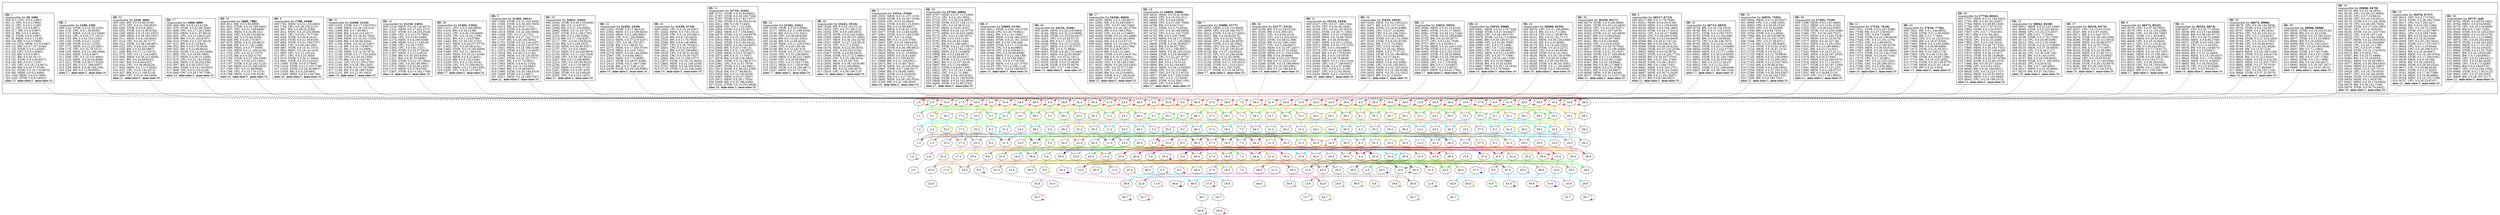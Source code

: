 strict
digraph SkipGraph {

	# vertical
	edge [dir=none style=dashed]
	subgraph {
		"1" -> "1.0" -> "1.1" -> "1.2" -> "1.3" -> "1.4"
		}
	subgraph {
		"2" -> "2.0" -> "2.1" -> "2.2" -> "2.3" -> "2.4" -> "2.5"
		}
	subgraph {
		"32" -> "32.0" -> "32.1" -> "32.2" -> "32.3" -> "32.4" -> "32.5" -> "32.6"
		}
	subgraph {
		"17" -> "17.0" -> "17.1" -> "17.2" -> "17.3" -> "17.4" -> "17.5"
		}
	subgraph {
		"33" -> "33.0" -> "33.1" -> "33.2" -> "33.3" -> "33.4" -> "33.5" -> "33.6" -> "33.7"
		}
	subgraph {
		"9" -> "9.0" -> "9.1" -> "9.2" -> "9.3" -> "9.4" -> "9.5"
		}
	subgraph {
		"31" -> "31.0" -> "31.1" -> "31.2" -> "31.3" -> "31.4" -> "31.5" -> "31.6"
		}
	subgraph {
		"14" -> "14.0" -> "14.1" -> "14.2" -> "14.3" -> "14.4" -> "14.5"
		}
	subgraph {
		"38" -> "38.0" -> "38.1" -> "38.2" -> "38.3" -> "38.4" -> "38.5" -> "38.6" -> "38.7"
		}
	subgraph {
		"5" -> "5.0" -> "5.1" -> "5.2" -> "5.3" -> "5.4" -> "5.5"
		}
	subgraph {
		"29" -> "29.0" -> "29.1" -> "29.2" -> "29.3" -> "29.4" -> "29.5"
		}
	subgraph {
		"22" -> "22.0" -> "22.1" -> "22.2" -> "22.3" -> "22.4" -> "22.5" -> "22.6" -> "22.7"
		}
	subgraph {
		"45" -> "45.0" -> "45.1" -> "45.2" -> "45.3" -> "45.4" -> "45.5"
		}
	subgraph {
		"11" -> "11.0" -> "11.1" -> "11.2" -> "11.3" -> "11.4" -> "11.5" -> "11.6"
		}
	subgraph {
		"23" -> "23.0" -> "23.1" -> "23.2" -> "23.3" -> "23.4" -> "23.5"
		}
	subgraph {
		"40" -> "40.0" -> "40.1" -> "40.2" -> "40.3" -> "40.4" -> "40.5" -> "40.6"
		}
	subgraph {
		"3" -> "3.0" -> "3.1" -> "3.2" -> "3.3" -> "3.4" -> "3.5"
		}
	subgraph {
		"25" -> "25.0" -> "25.1" -> "25.2" -> "25.3" -> "25.4"
		}
	subgraph {
		"8" -> "8.0" -> "8.1" -> "8.2" -> "8.3" -> "8.4" -> "8.5"
		}
	subgraph {
		"46" -> "46.0" -> "46.1" -> "46.2" -> "46.3" -> "46.4" -> "46.5" -> "46.6" -> "46.7" -> "46.8"
		}
	subgraph {
		"27" -> "27.0" -> "27.1" -> "27.2" -> "27.3" -> "27.4" -> "27.5" -> "27.6"
		}
	subgraph {
		"18" -> "18.0" -> "18.1" -> "18.2" -> "18.3" -> "18.4" -> "18.5" -> "18.6" -> "18.7" -> "18.8"
		}
	subgraph {
		"7" -> "7.0" -> "7.1" -> "7.2" -> "7.3" -> "7.4" -> "7.5"
		}
	subgraph {
		"44" -> "44.0" -> "44.1" -> "44.2" -> "44.3" -> "44.4" -> "44.5" -> "44.6"
		}
	subgraph {
		"21" -> "21.0" -> "21.1" -> "21.2" -> "21.3" -> "21.4" -> "21.5"
		}
	subgraph {
		"34" -> "34.0" -> "34.1" -> "34.2" -> "34.3" -> "34.4" -> "34.5" -> "34.6"
		}
	subgraph {
		"13" -> "13.0" -> "13.1" -> "13.2" -> "13.3" -> "13.4" -> "13.5" -> "13.6" -> "13.7"
		}
	subgraph {
		"42" -> "42.0" -> "42.1" -> "42.2" -> "42.3" -> "42.4" -> "42.5" -> "42.6" -> "42.7"
		}
	subgraph {
		"24" -> "24.0" -> "24.1" -> "24.2" -> "24.3" -> "24.4" -> "24.5" -> "24.6"
		}
	subgraph {
		"36" -> "36.0" -> "36.1" -> "36.2" -> "36.3" -> "36.4" -> "36.5" -> "36.6"
		}
	subgraph {
		"4" -> "4.0" -> "4.1" -> "4.2" -> "4.3" -> "4.4" -> "4.5" -> "4.6"
		}
	subgraph {
		"35" -> "35.0" -> "35.1" -> "35.2" -> "35.3" -> "35.4" -> "35.5"
		}
	subgraph {
		"19" -> "19.0" -> "19.1" -> "19.2" -> "19.3" -> "19.4" -> "19.5" -> "19.6"
		}
	subgraph {
		"30" -> "30.0" -> "30.1" -> "30.2" -> "30.3" -> "30.4" -> "30.5" -> "30.6" -> "30.7"
		}
	subgraph {
		"12" -> "12.0" -> "12.1" -> "12.2" -> "12.3" -> "12.4" -> "12.5" -> "12.6"
		}
	subgraph {
		"43" -> "43.0" -> "43.1" -> "43.2" -> "43.3" -> "43.4" -> "43.5" -> "43.6" -> "43.7"
		}
	subgraph {
		"26" -> "26.0" -> "26.1" -> "26.2" -> "26.3" -> "26.4" -> "26.5" -> "26.6"
		}
	subgraph {
		"15" -> "15.0" -> "15.1" -> "15.2" -> "15.3" -> "15.4"
		}
	subgraph {
		"37" -> "37.0" -> "37.1" -> "37.2" -> "37.3" -> "37.4" -> "37.5"
		}
	subgraph {
		"6" -> "6.0" -> "6.1" -> "6.2" -> "6.3" -> "6.4" -> "6.5" -> "6.6"
		}
	subgraph {
		"41" -> "41.0" -> "41.1" -> "41.2" -> "41.3" -> "41.4" -> "41.5" -> "41.6"
		}
	subgraph {
		"20" -> "20.0" -> "20.1" -> "20.2" -> "20.3" -> "20.4" -> "20.5"
		}
	subgraph {
		"39" -> "39.0" -> "39.1" -> "39.2" -> "39.3" -> "39.4" -> "39.5" -> "39.6"
		}
	subgraph {
		"10" -> "10.0" -> "10.1" -> "10.2" -> "10.3" -> "10.4" -> "10.5" -> "10.6"
		}
	subgraph {
		"16" -> "16.0" -> "16.1" -> "16.2" -> "16.3" -> "16.4" -> "16.5" -> "16.6" -> "16.7"
		}
	subgraph {
		"28" -> "28.0" -> "28.1" -> "28.2" -> "28.3" -> "28.4" -> "28.5" -> "28.6" -> "28.7"
		}

	# horizontal
	edge [dir=forward, style=solid]
	subgraph cluster_content {
		rank = same
		"1" [shape=box, label=
			<
				<B>ID:</B> 1<BR ALIGN="LEFT"/>
				responsible for <B>[0, 100)</B><BR ALIGN="LEFT"/>
				000 (0.5, CPU, 0.0.0.5:987)<BR ALIGN="LEFT"/>
				001 (1, CPU, 0.0.0.3:7890)<BR ALIGN="LEFT"/>
				002 (2, CPU, 0.0.0.1:1230)<BR ALIGN="LEFT"/>
				003 (2, CPU, 0.0.0.4:987)<BR ALIGN="LEFT"/>
				004 (2.7, BW, 0.0.0.5:987)<BR ALIGN="LEFT"/>
				005 (4, BW, 0.0.0.2:4560)<BR ALIGN="LEFT"/>
				006 (5, STOR, 0.0.0.5:987)<BR ALIGN="LEFT"/>
				007 (8, MEM, 0.0.0.1:1230)<BR ALIGN="LEFT"/>
				008 (10, BW, 0.0.0.3:7890)<BR ALIGN="LEFT"/>
				009 (10.1234, MEM, 0.0.0.5:987)<BR ALIGN="LEFT"/>
				010 (12, BW, 0.0.37.107:2548)<BR ALIGN="LEFT"/>
				011 (16, STOR, 0.0.0.2:4560)<BR ALIGN="LEFT"/>
				012 (20, CPU, 0.0.0.2:4560)<BR ALIGN="LEFT"/>
				013 (20, BW, 0.0.0.4:987)<BR ALIGN="LEFT"/>
				014 (31, BW, 0.0.30.16:11)<BR ALIGN="LEFT"/>
				015 (33, STOR, 0.0.4.93:6527)<BR ALIGN="LEFT"/>
				016 (40, BW, 0.0.0.1:1230)<BR ALIGN="LEFT"/>
				017 (40, CPU, 0.0.18.114:4671)<BR ALIGN="LEFT"/>
				018 (48, BW, 0.0.20.37:5738)<BR ALIGN="LEFT"/>
				019 (51, STOR, 0.0.19.176:9974)<BR ALIGN="LEFT"/>
				020 (80, MEM, 0.0.0.2:4560)<BR ALIGN="LEFT"/>
				021 (100, MEM, 0.0.0.3:7890)<BR ALIGN="LEFT"/>
				022 (100, STOR, 0.0.9.3:6561)<BR ALIGN="LEFT"/>
			<B>size:</B>23, <B>min-size:</B>5, <B>max-size:</B>30<BR ALIGN="LEFT"/>			>]
		"2" [shape=box, label=
			<
				<B>ID:</B> 2<BR ALIGN="LEFT"/>
				responsible for <B>[100, 239)</B><BR ALIGN="LEFT"/>
				000 (124, STOR, 0.0.21.95:1335)<BR ALIGN="LEFT"/>
				001 (130, CPU, 0.0.1.30:8550)<BR ALIGN="LEFT"/>
				002 (137, MEM, 0.0.19.212:5466)<BR ALIGN="LEFT"/>
				003 (142, CPU, 0.0.35.171:1813)<BR ALIGN="LEFT"/>
				004 (154, BW, 0.0.32.152:1245)<BR ALIGN="LEFT"/>
				005 (160, STOR, 0.0.0.1:1230)<BR ALIGN="LEFT"/>
				006 (160, STOR, 0.0.0.1:1230)<BR ALIGN="LEFT"/>
				007 (172, MEM, 0.0.12.43:2091)<BR ALIGN="LEFT"/>
				008 (178, CPU, 0.0.33.70:1672)<BR ALIGN="LEFT"/>
				009 (195, MEM, 0.0.13.198:2698)<BR ALIGN="LEFT"/>
				010 (200, MEM, 0.0.0.4:987)<BR ALIGN="LEFT"/>
				011 (208, CPU, 0.0.15.107:4092)<BR ALIGN="LEFT"/>
				012 (216, MEM, 0.0.29.25:9096)<BR ALIGN="LEFT"/>
				013 (223, STOR, 0.0.38.17:5245)<BR ALIGN="LEFT"/>
				014 (225, BW, 0.0.27.198:5087)<BR ALIGN="LEFT"/>
				015 (238, MEM, 0.0.38.160:258)<BR ALIGN="LEFT"/>
				016 (239, BW, 0.0.13.50:8981)<BR ALIGN="LEFT"/>
			<B>size:</B>17, <B>min-size:</B>5, <B>max-size:</B>30<BR ALIGN="LEFT"/>			>]
		"32" [shape=box, label=
			<
				<B>ID:</B> 32<BR ALIGN="LEFT"/>
				responsible for <B>[239, 460)</B><BR ALIGN="LEFT"/>
				000 (263, BW, 0.0.33.66:2109)<BR ALIGN="LEFT"/>
				001 (275, CPU, 0.0.21.230:9525)<BR ALIGN="LEFT"/>
				002 (280, STOR, 0.0.6.6:2681)<BR ALIGN="LEFT"/>
				003 (292, STOR, 0.0.14.95:6192)<BR ALIGN="LEFT"/>
				004 (296, MEM, 0.0.15.191:4557)<BR ALIGN="LEFT"/>
				005 (298, MEM, 0.0.38.194:1007)<BR ALIGN="LEFT"/>
				006 (311, MEM, 0.0.6.120:4041)<BR ALIGN="LEFT"/>
				007 (314, CPU, 0.0.32.39:7177)<BR ALIGN="LEFT"/>
				008 (331, STOR, 0.0.38.249:987)<BR ALIGN="LEFT"/>
				009 (332, CPU, 0.0.6.224:1046)<BR ALIGN="LEFT"/>
				010 (335, BW, 0.0.33.40:5887)<BR ALIGN="LEFT"/>
				011 (346, BW, 0.0.17.111:2575)<BR ALIGN="LEFT"/>
				012 (372, CPU, 0.0.12.114:2485)<BR ALIGN="LEFT"/>
				013 (400, MEM, 0.0.36.212:4040)<BR ALIGN="LEFT"/>
				014 (401, BW, 0.0.24.59:9163)<BR ALIGN="LEFT"/>
				015 (407, BW, 0.0.6.49:4437)<BR ALIGN="LEFT"/>
				016 (432, CPU, 0.0.36.98:6226)<BR ALIGN="LEFT"/>
				017 (435, MEM, 0.0.1.117:8343)<BR ALIGN="LEFT"/>
				018 (437, CPU, 0.0.6.144:2573)<BR ALIGN="LEFT"/>
				019 (437, BW, 0.0.11.109:5124)<BR ALIGN="LEFT"/>
				020 (460, CPU, 0.0.14.194:3484)<BR ALIGN="LEFT"/>
			<B>size:</B>21, <B>min-size:</B>5, <B>max-size:</B>30<BR ALIGN="LEFT"/>			>]
		"17" [shape=box, label=
			<
				<B>ID:</B> 17<BR ALIGN="LEFT"/>
				responsible for <B>[460, 609)</B><BR ALIGN="LEFT"/>
				000 (469, BW, 0.0.8.123:4128)<BR ALIGN="LEFT"/>
				001 (479, STOR, 0.0.21.96:2946)<BR ALIGN="LEFT"/>
				002 (489, CPU, 0.0.17.126:1506)<BR ALIGN="LEFT"/>
				003 (500, MEM, 0.0.31.97:8914)<BR ALIGN="LEFT"/>
				004 (502, CPU, 0.0.12.186:5125)<BR ALIGN="LEFT"/>
				005 (506, BW, 0.0.31.103:8747)<BR ALIGN="LEFT"/>
				006 (519, STOR, 0.0.2.227:6518)<BR ALIGN="LEFT"/>
				007 (531, BW, 0.0.31.16:823)<BR ALIGN="LEFT"/>
				008 (552, BW, 0.0.9.178:3018)<BR ALIGN="LEFT"/>
				009 (552, BW, 0.0.23.96:8924)<BR ALIGN="LEFT"/>
				010 (554, STOR, 0.0.14.253:3496)<BR ALIGN="LEFT"/>
				011 (565, CPU, 0.0.19.69:7685)<BR ALIGN="LEFT"/>
				012 (572, MEM, 0.0.26.15:2366)<BR ALIGN="LEFT"/>
				013 (575, CPU, 0.0.22.163:3536)<BR ALIGN="LEFT"/>
				014 (584, MEM, 0.0.19.202:558)<BR ALIGN="LEFT"/>
				015 (597, BW, 0.0.29.229:2731)<BR ALIGN="LEFT"/>
				016 (604, STOR, 0.0.14.118:3504)<BR ALIGN="LEFT"/>
				017 (609, CPU, 0.0.0.133:3158)<BR ALIGN="LEFT"/>
				018 (609, CPU, 0.0.34.176:7708)<BR ALIGN="LEFT"/>
			<B>size:</B>19, <B>min-size:</B>5, <B>max-size:</B>30<BR ALIGN="LEFT"/>			>]
		"33" [shape=box, label=
			<
				<B>ID:</B> 33<BR ALIGN="LEFT"/>
				responsible for <B>[609, 788)</B><BR ALIGN="LEFT"/>
				000 (611, BW, 0.0.5.60:6900)<BR ALIGN="LEFT"/>
				001 (622, STOR, 0.0.10.199:3462)<BR ALIGN="LEFT"/>
				002 (627, CPU, 0.0.31.138:9406)<BR ALIGN="LEFT"/>
				003 (641, MEM, 0.0.32.98:151)<BR ALIGN="LEFT"/>
				004 (643, CPU, 0.0.36.103:6634)<BR ALIGN="LEFT"/>
				005 (645, BW, 0.0.33.60:3029)<BR ALIGN="LEFT"/>
				006 (649, BW, 0.0.20.175:567)<BR ALIGN="LEFT"/>
				007 (670, MEM, 0.0.31.54:6813)<BR ALIGN="LEFT"/>
				008 (688, BW, 0.0.27.192:1588)<BR ALIGN="LEFT"/>
				009 (689, MEM, 0.0.0.77:5859)<BR ALIGN="LEFT"/>
				010 (702, MEM, 0.0.11.184:4126)<BR ALIGN="LEFT"/>
				011 (702, CPU, 0.0.22.27:1079)<BR ALIGN="LEFT"/>
				012 (725, BW, 0.0.4.202:5176)<BR ALIGN="LEFT"/>
				013 (726, STOR, 0.0.37.104:5369)<BR ALIGN="LEFT"/>
				014 (761, CPU, 0.0.35.223:1491)<BR ALIGN="LEFT"/>
				015 (767, STOR, 0.0.32.162:1125)<BR ALIGN="LEFT"/>
				016 (780, MEM, 0.0.23.246:5920)<BR ALIGN="LEFT"/>
				017 (780, CPU, 0.0.12.69:9948)<BR ALIGN="LEFT"/>
				018 (786, CPU, 0.0.15.176:1074)<BR ALIGN="LEFT"/>
				019 (788, MEM, 0.0.0.105:5258)<BR ALIGN="LEFT"/>
			<B>size:</B>20, <B>min-size:</B>5, <B>max-size:</B>30<BR ALIGN="LEFT"/>			>]
		"9" [shape=box, label=
			<
				<B>ID:</B> 9<BR ALIGN="LEFT"/>
				responsible for <B>[788, 1040)</B><BR ALIGN="LEFT"/>
				000 (793, MEM, 0.0.31.153:2993)<BR ALIGN="LEFT"/>
				001 (794, CPU, 0.0.28.216:2127)<BR ALIGN="LEFT"/>
				002 (807, BW, 0.0.38.25:2394)<BR ALIGN="LEFT"/>
				003 (822, MEM, 0.0.25.232:8508)<BR ALIGN="LEFT"/>
				004 (823, CPU, 0.0.25.175:7708)<BR ALIGN="LEFT"/>
				005 (834, STOR, 0.0.35.9:3410)<BR ALIGN="LEFT"/>
				006 (850, STOR, 0.0.21.59:8100)<BR ALIGN="LEFT"/>
				007 (850, STOR, 0.0.31.239:3797)<BR ALIGN="LEFT"/>
				008 (863, CPU, 0.0.20.244:389)<BR ALIGN="LEFT"/>
				009 (887, STOR, 0.0.15.41:1015)<BR ALIGN="LEFT"/>
				010 (892, MEM, 0.0.18.141:418)<BR ALIGN="LEFT"/>
				011 (905, CPU, 0.0.13.150:23)<BR ALIGN="LEFT"/>
				012 (971, CPU, 0.0.3.25:3056)<BR ALIGN="LEFT"/>
				013 (974, STOR, 0.0.24.11:5644)<BR ALIGN="LEFT"/>
				014 (992, STOR, 0.0.33.214:622)<BR ALIGN="LEFT"/>
				015 (1000, STOR, 0.0.0.3:7890)<BR ALIGN="LEFT"/>
				016 (1018, STOR, 0.0.13.153:1740)<BR ALIGN="LEFT"/>
				017 (1025, STOR, 0.0.26.20:9987)<BR ALIGN="LEFT"/>
				018 (1028, BW, 0.0.4.230:665)<BR ALIGN="LEFT"/>
				019 (1040, MEM, 0.0.31.134:766)<BR ALIGN="LEFT"/>
			<B>size:</B>20, <B>min-size:</B>5, <B>max-size:</B>30<BR ALIGN="LEFT"/>			>]
		"31" [shape=box, label=
			<
				<B>ID:</B> 31<BR ALIGN="LEFT"/>
				responsible for <B>[1040, 1210)</B><BR ALIGN="LEFT"/>
				000 (1053, STOR, 0.0.17.139:9761)<BR ALIGN="LEFT"/>
				001 (1068, MEM, 0.0.26.219:416)<BR ALIGN="LEFT"/>
				002 (1069, BW, 0.0.7.65:462)<BR ALIGN="LEFT"/>
				003 (1080, BW, 0.0.23.216:4517)<BR ALIGN="LEFT"/>
				004 (1088, STOR, 0.0.28.85:7624)<BR ALIGN="LEFT"/>
				005 (1090, MEM, 0.0.10.231:1525)<BR ALIGN="LEFT"/>
				006 (1096, BW, 0.0.36.58:5344)<BR ALIGN="LEFT"/>
				007 (1106, MEM, 0.0.32.32:3497)<BR ALIGN="LEFT"/>
				008 (1118, BW, 0.0.10.178:8072)<BR ALIGN="LEFT"/>
				009 (1122, BW, 0.0.26.15:5988)<BR ALIGN="LEFT"/>
				010 (1126, MEM, 0.0.14.24:7675)<BR ALIGN="LEFT"/>
				011 (1148, STOR, 0.0.17.120:2502)<BR ALIGN="LEFT"/>
				012 (1159, CPU, 0.0.30.16:1308)<BR ALIGN="LEFT"/>
				013 (1170, BW, 0.0.14.134:791)<BR ALIGN="LEFT"/>
				014 (1181, CPU, 0.0.21.255:2765)<BR ALIGN="LEFT"/>
				015 (1192, BW, 0.0.28.190:1403)<BR ALIGN="LEFT"/>
				016 (1194, STOR, 0.0.13.78:7968)<BR ALIGN="LEFT"/>
				017 (1196, BW, 0.0.26.188:7926)<BR ALIGN="LEFT"/>
				018 (1210, BW, 0.0.21.93:1953)<BR ALIGN="LEFT"/>
			<B>size:</B>19, <B>min-size:</B>5, <B>max-size:</B>30<BR ALIGN="LEFT"/>			>]
		"14" [shape=box, label=
			<
				<B>ID:</B> 14<BR ALIGN="LEFT"/>
				responsible for <B>[1210, 1401)</B><BR ALIGN="LEFT"/>
				000 (1216, MEM, 0.0.18.116:4672)<BR ALIGN="LEFT"/>
				001 (1222, MEM, 0.0.17.253:2371)<BR ALIGN="LEFT"/>
				002 (1247, STOR, 0.0.18.255:2526)<BR ALIGN="LEFT"/>
				003 (1260, CPU, 0.0.13.175:7882)<BR ALIGN="LEFT"/>
				004 (1264, CPU, 0.0.32.83:2089)<BR ALIGN="LEFT"/>
				005 (1275, MEM, 0.0.4.206:5309)<BR ALIGN="LEFT"/>
				006 (1286, MEM, 0.0.6.113:8518)<BR ALIGN="LEFT"/>
				007 (1289, CPU, 0.0.36.7:978)<BR ALIGN="LEFT"/>
				008 (1293, CPU, 0.0.0.81:1521)<BR ALIGN="LEFT"/>
				009 (1305, STOR, 0.0.25.57:5438)<BR ALIGN="LEFT"/>
				010 (1307, MEM, 0.0.3.12:4919)<BR ALIGN="LEFT"/>
				011 (1308, BW, 0.0.30.203:8260)<BR ALIGN="LEFT"/>
				012 (1321, BW, 0.0.30.70:5866)<BR ALIGN="LEFT"/>
				013 (1350, STOR, 0.0.12.151:3844)<BR ALIGN="LEFT"/>
				014 (1354, CPU, 0.0.26.180:5861)<BR ALIGN="LEFT"/>
				015 (1373, MEM, 0.0.32.90:1403)<BR ALIGN="LEFT"/>
				016 (1374, MEM, 0.0.5.78:8700)<BR ALIGN="LEFT"/>
				017 (1401, STOR, 0.0.13.202:1769)<BR ALIGN="LEFT"/>
			<B>size:</B>18, <B>min-size:</B>5, <B>max-size:</B>30<BR ALIGN="LEFT"/>			>]
		"38" [shape=box, label=
			<
				<B>ID:</B> 38<BR ALIGN="LEFT"/>
				responsible for <B>[1401, 1565)</B><BR ALIGN="LEFT"/>
				000 (1411, CPU, 0.0.0.164:9650)<BR ALIGN="LEFT"/>
				001 (1416, BW, 0.0.24.12:98)<BR ALIGN="LEFT"/>
				002 (1422, CPU, 0.0.20.135:8469)<BR ALIGN="LEFT"/>
				003 (1433, CPU, 0.0.10.54:1709)<BR ALIGN="LEFT"/>
				004 (1441, BW, 0.0.1.124:5786)<BR ALIGN="LEFT"/>
				005 (1443, BW, 0.0.30.191:3742)<BR ALIGN="LEFT"/>
				006 (1451, MEM, 0.0.34.237:5774)<BR ALIGN="LEFT"/>
				007 (1462, CPU, 0.0.35.48:4141)<BR ALIGN="LEFT"/>
				008 (1463, STOR, 0.0.19.160:6069)<BR ALIGN="LEFT"/>
				009 (1490, CPU, 0.0.21.199:610)<BR ALIGN="LEFT"/>
				010 (1490, MEM, 0.0.35.221:4168)<BR ALIGN="LEFT"/>
				011 (1514, MEM, 0.0.9.31:6451)<BR ALIGN="LEFT"/>
				012 (1516, BW, 0.0.5.152:2546)<BR ALIGN="LEFT"/>
				013 (1526, CPU, 0.0.2.102:3016)<BR ALIGN="LEFT"/>
				014 (1529, CPU, 0.0.13.169:9423)<BR ALIGN="LEFT"/>
				015 (1546, MEM, 0.0.12.159:1550)<BR ALIGN="LEFT"/>
				016 (1565, CPU, 0.0.32.127:653)<BR ALIGN="LEFT"/>
			<B>size:</B>17, <B>min-size:</B>5, <B>max-size:</B>30<BR ALIGN="LEFT"/>			>]
		"5" [shape=box, label=
			<
				<B>ID:</B> 5<BR ALIGN="LEFT"/>
				responsible for <B>[1565, 2021)</B><BR ALIGN="LEFT"/>
				000 (1566, STOR, 0.0.11.163:4500)<BR ALIGN="LEFT"/>
				001 (1596, STOR, 0.0.35.205:7805)<BR ALIGN="LEFT"/>
				002 (1612, BW, 0.0.30.47:1142)<BR ALIGN="LEFT"/>
				003 (1615, STOR, 0.0.16.66:1857)<BR ALIGN="LEFT"/>
				004 (1619, MEM, 0.0.22.240:5966)<BR ALIGN="LEFT"/>
				005 (1638, CPU, 0.0.11.3:1751)<BR ALIGN="LEFT"/>
				006 (1676, MEM, 0.0.27.142:7115)<BR ALIGN="LEFT"/>
				007 (1707, BW, 0.0.26.104:5004)<BR ALIGN="LEFT"/>
				008 (1751, STOR, 0.0.13.118:1637)<BR ALIGN="LEFT"/>
				009 (1808, STOR, 0.0.28.120:5775)<BR ALIGN="LEFT"/>
				010 (1831, MEM, 0.0.25.180:3258)<BR ALIGN="LEFT"/>
				011 (1874, STOR, 0.0.28.115:3435)<BR ALIGN="LEFT"/>
				012 (1924, BW, 0.0.36.212:1145)<BR ALIGN="LEFT"/>
				013 (1936, MEM, 0.0.18.120:5870)<BR ALIGN="LEFT"/>
				014 (1947, STOR, 0.0.31.32:7757)<BR ALIGN="LEFT"/>
				015 (1947, BW, 0.0.37.74:3851)<BR ALIGN="LEFT"/>
				016 (1953, MEM, 0.0.8.41:1343)<BR ALIGN="LEFT"/>
				017 (1971, BW, 0.0.12.132:9887)<BR ALIGN="LEFT"/>
				018 (1980, BW, 0.0.10.68:5825)<BR ALIGN="LEFT"/>
				019 (1990, STOR, 0.0.20.249:4319)<BR ALIGN="LEFT"/>
				020 (2000, STOR, 0.0.0.4:987)<BR ALIGN="LEFT"/>
				021 (2021, MEM, 0.0.18.189:7557)<BR ALIGN="LEFT"/>
			<B>size:</B>22, <B>min-size:</B>5, <B>max-size:</B>30<BR ALIGN="LEFT"/>			>]
		"29" [shape=box, label=
			<
				<B>ID:</B> 29<BR ALIGN="LEFT"/>
				responsible for <B>[2021, 2292)</B><BR ALIGN="LEFT"/>
				000 (2044, STOR, 0.0.38.116:4406)<BR ALIGN="LEFT"/>
				001 (2045, BW, 0.0.12.0:6731)<BR ALIGN="LEFT"/>
				002 (2046, BW, 0.0.21.104:6409)<BR ALIGN="LEFT"/>
				003 (2062, MEM, 0.0.12.247:877)<BR ALIGN="LEFT"/>
				004 (2087, STOR, 0.0.2.109:1782)<BR ALIGN="LEFT"/>
				005 (2102, BW, 0.0.5.166:3296)<BR ALIGN="LEFT"/>
				006 (2114, BW, 0.0.17.128:6207)<BR ALIGN="LEFT"/>
				007 (2117, CPU, 0.0.30.229:9524)<BR ALIGN="LEFT"/>
				008 (2120, BW, 0.0.5.229:1922)<BR ALIGN="LEFT"/>
				009 (2120, MEM, 0.0.32.80:4327)<BR ALIGN="LEFT"/>
				010 (2137, CPU, 0.0.6.0:1969)<BR ALIGN="LEFT"/>
				011 (2143, MEM, 0.0.16.234:9876)<BR ALIGN="LEFT"/>
				012 (2154, MEM, 0.0.11.142:3554)<BR ALIGN="LEFT"/>
				013 (2169, CPU, 0.0.34.187:8415)<BR ALIGN="LEFT"/>
				014 (2207, BW, 0.0.13.248:8095)<BR ALIGN="LEFT"/>
				015 (2223, CPU, 0.0.18.183:9225)<BR ALIGN="LEFT"/>
				016 (2240, CPU, 0.0.3.135:9933)<BR ALIGN="LEFT"/>
				017 (2245, MEM, 0.0.8.93:7710)<BR ALIGN="LEFT"/>
				018 (2261, MEM, 0.0.4.187:870)<BR ALIGN="LEFT"/>
				019 (2286, STOR, 0.0.18.5:6020)<BR ALIGN="LEFT"/>
				020 (2292, CPU, 0.0.6.222:1637)<BR ALIGN="LEFT"/>
			<B>size:</B>21, <B>min-size:</B>5, <B>max-size:</B>30<BR ALIGN="LEFT"/>			>]
		"22" [shape=box, label=
			<
				<B>ID:</B> 22<BR ALIGN="LEFT"/>
				responsible for <B>[2292, 2439)</B><BR ALIGN="LEFT"/>
				000 (2302, STOR, 0.0.17.48:614)<BR ALIGN="LEFT"/>
				001 (2302, MEM, 0.0.13.189:8816)<BR ALIGN="LEFT"/>
				002 (2304, MEM, 0.0.2.206:9082)<BR ALIGN="LEFT"/>
				003 (2306, CPU, 0.0.1.205:8886)<BR ALIGN="LEFT"/>
				004 (2313, MEM, 0.0.27.210:4167)<BR ALIGN="LEFT"/>
				005 (2322, CPU, 0.0.38.130:197)<BR ALIGN="LEFT"/>
				006 (2336, BW, 0.0.2.186:8173)<BR ALIGN="LEFT"/>
				007 (2375, MEM, 0.0.17.203:5730)<BR ALIGN="LEFT"/>
				008 (2376, MEM, 0.0.16.6:7302)<BR ALIGN="LEFT"/>
				009 (2379, MEM, 0.0.29.146:3469)<BR ALIGN="LEFT"/>
				010 (2387, CPU, 0.0.6.66:5862)<BR ALIGN="LEFT"/>
				011 (2410, MEM, 0.0.7.72:9565)<BR ALIGN="LEFT"/>
				012 (2411, STOR, 0.0.29.97:4266)<BR ALIGN="LEFT"/>
				013 (2415, STOR, 0.0.3.149:7198)<BR ALIGN="LEFT"/>
				014 (2436, BW, 0.0.27.148:1122)<BR ALIGN="LEFT"/>
				015 (2439, STOR, 0.0.29.250:9885)<BR ALIGN="LEFT"/>
			<B>size:</B>16, <B>min-size:</B>5, <B>max-size:</B>30<BR ALIGN="LEFT"/>			>]
		"45" [shape=box, label=
			<
				<B>ID:</B> 45<BR ALIGN="LEFT"/>
				responsible for <B>[2439, 2719)</B><BR ALIGN="LEFT"/>
				000 (2440, CPU, 0.0.15.18:3297)<BR ALIGN="LEFT"/>
				001 (2442, MEM, 0.0.7.81:1812)<BR ALIGN="LEFT"/>
				002 (2508, CPU, 0.0.13.103:6811)<BR ALIGN="LEFT"/>
				003 (2516, BW, 0.0.8.110:3445)<BR ALIGN="LEFT"/>
				004 (2535, BW, 0.0.11.74:7839)<BR ALIGN="LEFT"/>
				005 (2580, BW, 0.0.8.148:3980)<BR ALIGN="LEFT"/>
				006 (2587, CPU, 0.0.36.78:6821)<BR ALIGN="LEFT"/>
				007 (2601, CPU, 0.0.32.0:4783)<BR ALIGN="LEFT"/>
				008 (2611, BW, 0.0.25.108:9681)<BR ALIGN="LEFT"/>
				009 (2618, CPU, 0.0.30.31:6160)<BR ALIGN="LEFT"/>
				010 (2640, CPU, 0.0.19.26:7527)<BR ALIGN="LEFT"/>
				011 (2662, BW, 0.0.11.246:2377)<BR ALIGN="LEFT"/>
				012 (2671, STOR, 0.0.34.101:8032)<BR ALIGN="LEFT"/>
				013 (2693, MEM, 0.0.21.146:2356)<BR ALIGN="LEFT"/>
				014 (2701, MEM, 0.0.34.203:9365)<BR ALIGN="LEFT"/>
				015 (2719, STOR, 0.0.23.108:2466)<BR ALIGN="LEFT"/>
			<B>size:</B>16, <B>min-size:</B>5, <B>max-size:</B>30<BR ALIGN="LEFT"/>			>]
		"11" [shape=box, label=
			<
				<B>ID:</B> 11<BR ALIGN="LEFT"/>
				responsible for <B>[2719, 3102)</B><BR ALIGN="LEFT"/>
				000 (2721, STOR, 0.0.32.64:4602)<BR ALIGN="LEFT"/>
				001 (2767, STOR, 0.0.20.165:7384)<BR ALIGN="LEFT"/>
				002 (2787, STOR, 0.0.17.83:7477)<BR ALIGN="LEFT"/>
				003 (2793, STOR, 0.0.30.202:5310)<BR ALIGN="LEFT"/>
				004 (2811, BW, 0.0.30.73:445)<BR ALIGN="LEFT"/>
				005 (2828, CPU, 0.0.1.112:209)<BR ALIGN="LEFT"/>
				006 (2854, STOR, 0.0.4.53:2677)<BR ALIGN="LEFT"/>
				007 (2862, MEM, 0.0.7.159:4882)<BR ALIGN="LEFT"/>
				008 (2876, STOR, 0.0.15.164:9578)<BR ALIGN="LEFT"/>
				009 (2912, BW, 0.0.25.129:5293)<BR ALIGN="LEFT"/>
				010 (2916, MEM, 0.0.5.254:3983)<BR ALIGN="LEFT"/>
				011 (2942, STOR, 0.0.5.192:6414)<BR ALIGN="LEFT"/>
				012 (2943, MEM, 0.0.38.144:6857)<BR ALIGN="LEFT"/>
				013 (2945, BW, 0.0.23.17:9113)<BR ALIGN="LEFT"/>
				014 (2948, BW, 0.0.31.126:3971)<BR ALIGN="LEFT"/>
				015 (2959, MEM, 0.0.9.170:2627)<BR ALIGN="LEFT"/>
				016 (2974, BW, 0.0.31.17:7047)<BR ALIGN="LEFT"/>
				017 (2979, BW, 0.0.26.228:2863)<BR ALIGN="LEFT"/>
				018 (2981, STOR, 0.0.14.186:5717)<BR ALIGN="LEFT"/>
				019 (2981, CPU, 0.0.12.51:7879)<BR ALIGN="LEFT"/>
				020 (2987, STOR, 0.0.3.162:5651)<BR ALIGN="LEFT"/>
				021 (3013, STOR, 0.0.38.242:2365)<BR ALIGN="LEFT"/>
				022 (3019, BW, 0.0.27.84:6610)<BR ALIGN="LEFT"/>
				023 (3055, BW, 0.0.14.103:9155)<BR ALIGN="LEFT"/>
				024 (3067, MEM, 0.0.9.27:5297)<BR ALIGN="LEFT"/>
				025 (3072, MEM, 0.0.29.1:7054)<BR ALIGN="LEFT"/>
				026 (3099, BW, 0.0.35.196:6390)<BR ALIGN="LEFT"/>
				027 (3102, STOR, 0.0.14.201:6826)<BR ALIGN="LEFT"/>
			<B>size:</B>28, <B>min-size:</B>5, <B>max-size:</B>30<BR ALIGN="LEFT"/>			>]
		"23" [shape=box, label=
			<
				<B>ID:</B> 23<BR ALIGN="LEFT"/>
				responsible for <B>[3102, 3241)</B><BR ALIGN="LEFT"/>
				000 (3109, STOR, 0.0.22.5:8596)<BR ALIGN="LEFT"/>
				001 (3117, MEM, 0.0.11.198:5028)<BR ALIGN="LEFT"/>
				002 (3130, BW, 0.0.21.131:5201)<BR ALIGN="LEFT"/>
				003 (3138, CPU, 0.0.38.49:8329)<BR ALIGN="LEFT"/>
				004 (3144, BW, 0.0.13.241:3352)<BR ALIGN="LEFT"/>
				005 (3146, BW, 0.0.12.60:4229)<BR ALIGN="LEFT"/>
				006 (3149, MEM, 0.0.11.218:4782)<BR ALIGN="LEFT"/>
				007 (3166, CPU, 0.0.35.105:29)<BR ALIGN="LEFT"/>
				008 (3168, BW, 0.0.12.242:415)<BR ALIGN="LEFT"/>
				009 (3178, STOR, 0.0.27.191:7101)<BR ALIGN="LEFT"/>
				010 (3183, CPU, 0.0.31.229:8903)<BR ALIGN="LEFT"/>
				011 (3185, MEM, 0.0.36.222:7466)<BR ALIGN="LEFT"/>
				012 (3195, CPU, 0.0.28.65:6947)<BR ALIGN="LEFT"/>
				013 (3212, CPU, 0.0.13.192:7784)<BR ALIGN="LEFT"/>
				014 (3213, MEM, 0.0.1.150:8706)<BR ALIGN="LEFT"/>
				015 (3240, STOR, 0.0.14.250:4671)<BR ALIGN="LEFT"/>
				016 (3241, MEM, 0.0.22.72:158)<BR ALIGN="LEFT"/>
			<B>size:</B>17, <B>min-size:</B>5, <B>max-size:</B>30<BR ALIGN="LEFT"/>			>]
		"40" [shape=box, label=
			<
				<B>ID:</B> 40<BR ALIGN="LEFT"/>
				responsible for <B>[3241, 3514)</B><BR ALIGN="LEFT"/>
				000 (3248, BW, 0.0.23.122:2114)<BR ALIGN="LEFT"/>
				001 (3253, CPU, 0.0.37.140:113)<BR ALIGN="LEFT"/>
				002 (3262, CPU, 0.0.8.236:2852)<BR ALIGN="LEFT"/>
				003 (3276, STOR, 0.0.8.224:1048)<BR ALIGN="LEFT"/>
				004 (3306, MEM, 0.0.36.107:2885)<BR ALIGN="LEFT"/>
				005 (3357, MEM, 0.0.36.142:2478)<BR ALIGN="LEFT"/>
				006 (3357, MEM, 0.0.27.124:3815)<BR ALIGN="LEFT"/>
				007 (3370, CPU, 0.0.17.0:5292)<BR ALIGN="LEFT"/>
				008 (3378, MEM, 0.0.22.36:3533)<BR ALIGN="LEFT"/>
				009 (3394, CPU, 0.0.9.162:5134)<BR ALIGN="LEFT"/>
				010 (3407, STOR, 0.0.6.66:2933)<BR ALIGN="LEFT"/>
				011 (3408, STOR, 0.0.27.212:9691)<BR ALIGN="LEFT"/>
				012 (3445, CPU, 0.0.23.196:3476)<BR ALIGN="LEFT"/>
				013 (3450, BW, 0.0.25.28:753)<BR ALIGN="LEFT"/>
				014 (3450, MEM, 0.0.38.143:9189)<BR ALIGN="LEFT"/>
				015 (3484, BW, 0.0.0.196:9963)<BR ALIGN="LEFT"/>
				016 (3501, BW, 0.0.32.195:4070)<BR ALIGN="LEFT"/>
				017 (3514, CPU, 0.0.30.236:723)<BR ALIGN="LEFT"/>
			<B>size:</B>18, <B>min-size:</B>5, <B>max-size:</B>30<BR ALIGN="LEFT"/>			>]
		"3" [shape=box, label=
			<
				<B>ID:</B> 3<BR ALIGN="LEFT"/>
				responsible for <B>[3514, 3704)</B><BR ALIGN="LEFT"/>
				000 (3531, MEM, 0.0.12.107:1319)<BR ALIGN="LEFT"/>
				001 (3538, STOR, 0.0.13.167:1536)<BR ALIGN="LEFT"/>
				002 (3539, CPU, 0.0.2.32:9843)<BR ALIGN="LEFT"/>
				003 (3541, STOR, 0.0.26.115:3065)<BR ALIGN="LEFT"/>
				004 (3545, BW, 0.0.22.99:4987)<BR ALIGN="LEFT"/>
				005 (3564, MEM, 0.0.26.52:1378)<BR ALIGN="LEFT"/>
				006 (3577, STOR, 0.0.13.60:4299)<BR ALIGN="LEFT"/>
				007 (3581, STOR, 0.0.21.148:3196)<BR ALIGN="LEFT"/>
				008 (3593, CPU, 0.0.7.4:1644)<BR ALIGN="LEFT"/>
				009 (3603, BW, 0.0.15.215:3783)<BR ALIGN="LEFT"/>
				010 (3607, CPU, 0.0.35.168:4435)<BR ALIGN="LEFT"/>
				011 (3610, STOR, 0.0.9.174:3115)<BR ALIGN="LEFT"/>
				012 (3613, STOR, 0.0.36.196:6822)<BR ALIGN="LEFT"/>
				013 (3619, BW, 0.0.8.140:6481)<BR ALIGN="LEFT"/>
				014 (3620, MEM, 0.0.21.19:9040)<BR ALIGN="LEFT"/>
				015 (3622, MEM, 0.0.25.8:1559)<BR ALIGN="LEFT"/>
				016 (3650, BW, 0.0.3.195:8525)<BR ALIGN="LEFT"/>
				017 (3666, BW, 0.0.31.140:5811)<BR ALIGN="LEFT"/>
				018 (3673, BW, 0.0.15.80:7343)<BR ALIGN="LEFT"/>
				019 (3676, MEM, 0.0.19.105:3046)<BR ALIGN="LEFT"/>
				020 (3687, STOR, 0.0.7.248:3017)<BR ALIGN="LEFT"/>
				021 (3690, BW, 0.0.38.88:1095)<BR ALIGN="LEFT"/>
				022 (3691, STOR, 0.0.8.26:9336)<BR ALIGN="LEFT"/>
				023 (3691, BW, 0.0.1.211:7351)<BR ALIGN="LEFT"/>
				024 (3692, MEM, 0.0.36.183:3554)<BR ALIGN="LEFT"/>
				025 (3704, BW, 0.0.32.169:3843)<BR ALIGN="LEFT"/>
			<B>size:</B>26, <B>min-size:</B>5, <B>max-size:</B>30<BR ALIGN="LEFT"/>			>]
		"25" [shape=box, label=
			<
				<B>ID:</B> 25<BR ALIGN="LEFT"/>
				responsible for <B>[3704, 4004)</B><BR ALIGN="LEFT"/>
				000 (3707, MEM, 0.0.37.121:5363)<BR ALIGN="LEFT"/>
				001 (3712, CPU, 0.0.4.181:3852)<BR ALIGN="LEFT"/>
				002 (3722, CPU, 0.0.28.219:4007)<BR ALIGN="LEFT"/>
				003 (3729, STOR, 0.0.27.158:1117)<BR ALIGN="LEFT"/>
				004 (3730, CPU, 0.0.23.56:6112)<BR ALIGN="LEFT"/>
				005 (3747, MEM, 0.0.8.81:4451)<BR ALIGN="LEFT"/>
				006 (3762, MEM, 0.0.26.141:9776)<BR ALIGN="LEFT"/>
				007 (3773, MEM, 0.0.19.253:1669)<BR ALIGN="LEFT"/>
				008 (3773, CPU, 0.0.10.120:7972)<BR ALIGN="LEFT"/>
				009 (3775, BW, 0.0.5.163:1150)<BR ALIGN="LEFT"/>
				010 (3782, BW, 0.0.29.45:1548)<BR ALIGN="LEFT"/>
				011 (3791, BW, 0.0.2.190:3081)<BR ALIGN="LEFT"/>
				012 (3796, STOR, 0.0.12.107:9470)<BR ALIGN="LEFT"/>
				013 (3811, CPU, 0.0.12.182:2181)<BR ALIGN="LEFT"/>
				014 (3862, MEM, 0.0.5.14:6859)<BR ALIGN="LEFT"/>
				015 (3866, BW, 0.0.5.249:4972)<BR ALIGN="LEFT"/>
				016 (3867, BW, 0.0.28.25:8161)<BR ALIGN="LEFT"/>
				017 (3871, STOR, 0.0.23.118:3676)<BR ALIGN="LEFT"/>
				018 (3881, BW, 0.0.12.157:4210)<BR ALIGN="LEFT"/>
				019 (3897, BW, 0.0.1.134:4895)<BR ALIGN="LEFT"/>
				020 (3913, STOR, 0.0.8.85:1350)<BR ALIGN="LEFT"/>
				021 (3921, CPU, 0.0.16.141:1140)<BR ALIGN="LEFT"/>
				022 (3922, CPU, 0.0.21.71:389)<BR ALIGN="LEFT"/>
				023 (3941, STOR, 0.0.6.163:9230)<BR ALIGN="LEFT"/>
				024 (3946, STOR, 0.0.31.140:9359)<BR ALIGN="LEFT"/>
				025 (3958, MEM, 0.0.24.102:5844)<BR ALIGN="LEFT"/>
				026 (4004, STOR, 0.0.23.96:2762)<BR ALIGN="LEFT"/>
			<B>size:</B>27, <B>min-size:</B>5, <B>max-size:</B>30<BR ALIGN="LEFT"/>			>]
		"8" [shape=box, label=
			<
				<B>ID:</B> 8<BR ALIGN="LEFT"/>
				responsible for <B>[4004, 4154)</B><BR ALIGN="LEFT"/>
				000 (4011, STOR, 0.0.36.154:3735)<BR ALIGN="LEFT"/>
				001 (4028, CPU, 0.0.26.70:8621)<BR ALIGN="LEFT"/>
				002 (4042, BW, 0.0.11.41:2581)<BR ALIGN="LEFT"/>
				003 (4060, MEM, 0.0.26.160:5337)<BR ALIGN="LEFT"/>
				004 (4064, STOR, 0.0.22.181:2333)<BR ALIGN="LEFT"/>
				005 (4065, BW, 0.0.33.138:206)<BR ALIGN="LEFT"/>
				006 (4069, STOR, 0.0.17.113:8162)<BR ALIGN="LEFT"/>
				007 (4076, CPU, 0.0.6.44:9893)<BR ALIGN="LEFT"/>
				008 (4076, CPU, 0.0.9.209:9011)<BR ALIGN="LEFT"/>
				009 (4098, CPU, 0.0.30.99:8496)<BR ALIGN="LEFT"/>
				010 (4101, MEM, 0.0.21.164:189)<BR ALIGN="LEFT"/>
				011 (4105, BW, 0.0.16.159:5961)<BR ALIGN="LEFT"/>
				012 (4115, CPU, 0.0.9.177:9759)<BR ALIGN="LEFT"/>
				013 (4129, MEM, 0.0.12.227:3705)<BR ALIGN="LEFT"/>
				014 (4135, CPU, 0.0.14.190:1118)<BR ALIGN="LEFT"/>
				015 (4154, MEM, 0.0.24.189:8257)<BR ALIGN="LEFT"/>
			<B>size:</B>16, <B>min-size:</B>5, <B>max-size:</B>30<BR ALIGN="LEFT"/>			>]
		"46" [shape=box, label=
			<
				<B>ID:</B> 46<BR ALIGN="LEFT"/>
				responsible for <B>[4154, 4346)</B><BR ALIGN="LEFT"/>
				000 (4160, MEM, 0.0.24.216:5064)<BR ALIGN="LEFT"/>
				001 (4184, MEM, 0.0.32.216:6989)<BR ALIGN="LEFT"/>
				002 (4189, STOR, 0.0.19.234:5427)<BR ALIGN="LEFT"/>
				003 (4201, CPU, 0.0.23.45:5172)<BR ALIGN="LEFT"/>
				004 (4248, BW, 0.0.17.125:1720)<BR ALIGN="LEFT"/>
				005 (4256, MEM, 0.0.14.12:9233)<BR ALIGN="LEFT"/>
				006 (4257, MEM, 0.0.3.118:3757)<BR ALIGN="LEFT"/>
				007 (4262, BW, 0.0.4.71:8844)<BR ALIGN="LEFT"/>
				008 (4267, STOR, 0.0.20.175:1984)<BR ALIGN="LEFT"/>
				009 (4307, MEM, 0.0.22.83:9638)<BR ALIGN="LEFT"/>
				010 (4310, CPU, 0.0.33.31:1811)<BR ALIGN="LEFT"/>
				011 (4328, MEM, 0.0.8.246:5519)<BR ALIGN="LEFT"/>
				012 (4332, STOR, 0.0.0.31:8939)<BR ALIGN="LEFT"/>
				013 (4338, STOR, 0.0.9.55:8576)<BR ALIGN="LEFT"/>
				014 (4346, CPU, 0.0.7.146:1594)<BR ALIGN="LEFT"/>
			<B>size:</B>15, <B>min-size:</B>5, <B>max-size:</B>30<BR ALIGN="LEFT"/>			>]
		"27" [shape=box, label=
			<
				<B>ID:</B> 27<BR ALIGN="LEFT"/>
				responsible for <B>[4346, 4604)</B><BR ALIGN="LEFT"/>
				000 (4355, MEM, 0.0.3.149:8077)<BR ALIGN="LEFT"/>
				001 (4361, BW, 0.0.33.240:9007)<BR ALIGN="LEFT"/>
				002 (4362, CPU, 0.0.37.182:7494)<BR ALIGN="LEFT"/>
				003 (4370, MEM, 0.0.26.102:4749)<BR ALIGN="LEFT"/>
				004 (4392, BW, 0.0.6.149:2764)<BR ALIGN="LEFT"/>
				005 (4395, CPU, 0.0.24.112:9691)<BR ALIGN="LEFT"/>
				006 (4406, STOR, 0.0.14.161:4480)<BR ALIGN="LEFT"/>
				007 (4428, MEM, 0.0.20.48:1999)<BR ALIGN="LEFT"/>
				008 (4444, BW, 0.0.5.214:4713)<BR ALIGN="LEFT"/>
				009 (4451, MEM, 0.0.18.244:1579)<BR ALIGN="LEFT"/>
				010 (4452, STOR, 0.0.8.163:1780)<BR ALIGN="LEFT"/>
				011 (4459, BW, 0.0.28.97:927)<BR ALIGN="LEFT"/>
				012 (4519, BW, 0.0.8.115:246)<BR ALIGN="LEFT"/>
				013 (4524, STOR, 0.0.25.104:6734)<BR ALIGN="LEFT"/>
				014 (4524, BW, 0.0.18.102:8491)<BR ALIGN="LEFT"/>
				015 (4547, STOR, 0.0.15.123:1454)<BR ALIGN="LEFT"/>
				016 (4550, CPU, 0.0.26.149:2180)<BR ALIGN="LEFT"/>
				017 (4551, MEM, 0.0.26.233:4383)<BR ALIGN="LEFT"/>
				018 (4561, CPU, 0.0.32.57:7138)<BR ALIGN="LEFT"/>
				019 (4575, CPU, 0.0.16.3:9745)<BR ALIGN="LEFT"/>
				020 (4580, BW, 0.0.18.213:6483)<BR ALIGN="LEFT"/>
				021 (4581, STOR, 0.0.17.36:5418)<BR ALIGN="LEFT"/>
				022 (4604, STOR, 0.0.7.53:5100)<BR ALIGN="LEFT"/>
			<B>size:</B>23, <B>min-size:</B>5, <B>max-size:</B>30<BR ALIGN="LEFT"/>			>]
		"18" [shape=box, label=
			<
				<B>ID:</B> 18<BR ALIGN="LEFT"/>
				responsible for <B>[4604, 5000)</B><BR ALIGN="LEFT"/>
				000 (4610, MEM, 0.0.35.41:8386)<BR ALIGN="LEFT"/>
				001 (4625, CPU, 0.0.15.232:311)<BR ALIGN="LEFT"/>
				002 (4643, CPU, 0.0.8.8:4294)<BR ALIGN="LEFT"/>
				003 (4689, CPU, 0.0.37.181:7060)<BR ALIGN="LEFT"/>
				004 (4708, BW, 0.0.6.54:7141)<BR ALIGN="LEFT"/>
				005 (4712, STOR, 0.0.2.72:4544)<BR ALIGN="LEFT"/>
				006 (4720, CPU, 0.0.16.169:5959)<BR ALIGN="LEFT"/>
				007 (4743, CPU, 0.0.21.103:7334)<BR ALIGN="LEFT"/>
				008 (4752, BW, 0.0.5.235:7946)<BR ALIGN="LEFT"/>
				009 (4764, MEM, 0.0.24.171:2938)<BR ALIGN="LEFT"/>
				010 (4773, STOR, 0.0.17.138:5883)<BR ALIGN="LEFT"/>
				011 (4806, STOR, 0.0.36.38:9547)<BR ALIGN="LEFT"/>
				012 (4816, BW, 0.0.36.92:7381)<BR ALIGN="LEFT"/>
				013 (4845, CPU, 0.0.1.198:8657)<BR ALIGN="LEFT"/>
				014 (4859, MEM, 0.0.26.103:2516)<BR ALIGN="LEFT"/>
				015 (4869, STOR, 0.0.25.98:6497)<BR ALIGN="LEFT"/>
				016 (4885, CPU, 0.0.22.247:8773)<BR ALIGN="LEFT"/>
				017 (4888, BW, 0.0.17.172:1947)<BR ALIGN="LEFT"/>
				018 (4893, BW, 0.0.9.170:5143)<BR ALIGN="LEFT"/>
				019 (4909, BW, 0.0.32.194:862)<BR ALIGN="LEFT"/>
				020 (4916, MEM, 0.0.34.119:6562)<BR ALIGN="LEFT"/>
				021 (4949, CPU, 0.0.22.155:586)<BR ALIGN="LEFT"/>
				022 (4957, CPU, 0.0.16.211:8725)<BR ALIGN="LEFT"/>
				023 (4977, STOR, 0.0.7.228:3764)<BR ALIGN="LEFT"/>
				024 (4982, CPU, 0.0.5.112:5646)<BR ALIGN="LEFT"/>
				025 (4983, STOR, 0.0.0.206:1165)<BR ALIGN="LEFT"/>
				026 (5000, CPU, 0.0.0.6:987)<BR ALIGN="LEFT"/>
			<B>size:</B>27, <B>min-size:</B>5, <B>max-size:</B>30<BR ALIGN="LEFT"/>			>]
		"7" [shape=box, label=
			<
				<B>ID:</B> 7<BR ALIGN="LEFT"/>
				responsible for <B>[5000, 5177)</B><BR ALIGN="LEFT"/>
				000 (5003, MEM, 0.0.8.115:8369)<BR ALIGN="LEFT"/>
				001 (5009, CPU, 0.0.29.184:7827)<BR ALIGN="LEFT"/>
				002 (5014, STOR, 0.0.26.217:8451)<BR ALIGN="LEFT"/>
				003 (5027, BW, 0.0.26.84:6275)<BR ALIGN="LEFT"/>
				004 (5036, CPU, 0.0.32.62:7536)<BR ALIGN="LEFT"/>
				005 (5046, CPU, 0.0.28.149:4976)<BR ALIGN="LEFT"/>
				006 (5066, STOR, 0.0.3.36:2565)<BR ALIGN="LEFT"/>
				007 (5083, CPU, 0.0.12.189:1477)<BR ALIGN="LEFT"/>
				008 (5092, CPU, 0.0.20.100:8219)<BR ALIGN="LEFT"/>
				009 (5120, BW, 0.0.27.143:8533)<BR ALIGN="LEFT"/>
				010 (5123, CPU, 0.0.33.248:4528)<BR ALIGN="LEFT"/>
				011 (5145, BW, 0.0.32.92:3088)<BR ALIGN="LEFT"/>
				012 (5151, MEM, 0.0.33.239:2002)<BR ALIGN="LEFT"/>
				013 (5156, STOR, 0.0.11.195:3013)<BR ALIGN="LEFT"/>
				014 (5165, STOR, 0.0.1.210:2201)<BR ALIGN="LEFT"/>
				015 (5175, BW, 0.0.2.192:7229)<BR ALIGN="LEFT"/>
				016 (5177, STOR, 0.0.10.38:3970)<BR ALIGN="LEFT"/>
			<B>size:</B>17, <B>min-size:</B>5, <B>max-size:</B>30<BR ALIGN="LEFT"/>			>]
		"44" [shape=box, label=
			<
				<B>ID:</B> 44<BR ALIGN="LEFT"/>
				responsible for <B>[5177, 5312)</B><BR ALIGN="LEFT"/>
				000 (5194, BW, 0.0.23.243:6142)<BR ALIGN="LEFT"/>
				001 (5195, BW, 0.0.0.239:103)<BR ALIGN="LEFT"/>
				002 (5201, CPU, 0.0.6.94:1514)<BR ALIGN="LEFT"/>
				003 (5202, CPU, 0.0.12.223:4252)<BR ALIGN="LEFT"/>
				004 (5203, STOR, 0.0.38.52:389)<BR ALIGN="LEFT"/>
				005 (5226, BW, 0.0.22.198:1160)<BR ALIGN="LEFT"/>
				006 (5237, CPU, 0.0.3.248:8657)<BR ALIGN="LEFT"/>
				007 (5246, MEM, 0.0.14.187:2457)<BR ALIGN="LEFT"/>
				008 (5253, MEM, 0.0.37.51:6292)<BR ALIGN="LEFT"/>
				009 (5259, MEM, 0.0.17.104:4794)<BR ALIGN="LEFT"/>
				010 (5268, BW, 0.0.4.29:9688)<BR ALIGN="LEFT"/>
				011 (5278, STOR, 0.0.0.123:7003)<BR ALIGN="LEFT"/>
				012 (5279, BW, 0.0.12.223:2130)<BR ALIGN="LEFT"/>
				013 (5286, STOR, 0.0.14.186:6904)<BR ALIGN="LEFT"/>
				014 (5291, BW, 0.0.29.185:4381)<BR ALIGN="LEFT"/>
				015 (5312, BW, 0.0.14.188:4416)<BR ALIGN="LEFT"/>
			<B>size:</B>16, <B>min-size:</B>5, <B>max-size:</B>30<BR ALIGN="LEFT"/>			>]
		"21" [shape=box, label=
			<
				<B>ID:</B> 21<BR ALIGN="LEFT"/>
				responsible for <B>[5312, 5454)</B><BR ALIGN="LEFT"/>
				000 (5327, CPU, 0.0.27.168:1344)<BR ALIGN="LEFT"/>
				001 (5335, CPU, 0.0.20.46:1644)<BR ALIGN="LEFT"/>
				002 (5339, CPU, 0.0.22.181:8323)<BR ALIGN="LEFT"/>
				003 (5341, STOR, 0.0.28.71:1064)<BR ALIGN="LEFT"/>
				004 (5352, MEM, 0.0.21.10:8920)<BR ALIGN="LEFT"/>
				005 (5356, MEM, 0.0.18.60:7839)<BR ALIGN="LEFT"/>
				006 (5366, BW, 0.0.30.30:6246)<BR ALIGN="LEFT"/>
				007 (5367, MEM, 0.0.16.11:2534)<BR ALIGN="LEFT"/>
				008 (5375, MEM, 0.0.33.175:7335)<BR ALIGN="LEFT"/>
				009 (5377, BW, 0.0.5.104:6687)<BR ALIGN="LEFT"/>
				010 (5379, CPU, 0.0.9.143:5869)<BR ALIGN="LEFT"/>
				011 (5389, BW, 0.0.25.178:8256)<BR ALIGN="LEFT"/>
				012 (5414, BW, 0.0.0.119:5919)<BR ALIGN="LEFT"/>
				013 (5419, BW, 0.0.36.74:8846)<BR ALIGN="LEFT"/>
				014 (5428, MEM, 0.0.11.241:2104)<BR ALIGN="LEFT"/>
				015 (5440, CPU, 0.0.17.190:8452)<BR ALIGN="LEFT"/>
				016 (5440, STOR, 0.0.4.37:2496)<BR ALIGN="LEFT"/>
				017 (5442, CPU, 0.0.8.211:2149)<BR ALIGN="LEFT"/>
				018 (5447, CPU, 0.0.21.65:3934)<BR ALIGN="LEFT"/>
				019 (5454, MEM, 0.0.2.139:3191)<BR ALIGN="LEFT"/>
			<B>size:</B>20, <B>min-size:</B>5, <B>max-size:</B>30<BR ALIGN="LEFT"/>			>]
		"34" [shape=box, label=
			<
				<B>ID:</B> 34<BR ALIGN="LEFT"/>
				responsible for <B>[5454, 5653)</B><BR ALIGN="LEFT"/>
				000 (5455, MEM, 0.0.22.139:3231)<BR ALIGN="LEFT"/>
				001 (5477, BW, 0.0.31.127:5152)<BR ALIGN="LEFT"/>
				002 (5480, STOR, 0.0.16.81:6468)<BR ALIGN="LEFT"/>
				003 (5485, CPU, 0.0.27.12:8264)<BR ALIGN="LEFT"/>
				004 (5489, CPU, 0.0.10.238:2261)<BR ALIGN="LEFT"/>
				005 (5494, CPU, 0.0.25.84:6480)<BR ALIGN="LEFT"/>
				006 (5508, STOR, 0.0.18.114:1590)<BR ALIGN="LEFT"/>
				007 (5530, STOR, 0.0.6.201:8738)<BR ALIGN="LEFT"/>
				008 (5541, BW, 0.0.27.74:4593)<BR ALIGN="LEFT"/>
				009 (5547, CPU, 0.0.8.70:3407)<BR ALIGN="LEFT"/>
				010 (5555, BW, 0.0.20.241:8062)<BR ALIGN="LEFT"/>
				011 (5563, MEM, 0.0.2.77:5712)<BR ALIGN="LEFT"/>
				012 (5564, STOR, 0.0.18.186:8602)<BR ALIGN="LEFT"/>
				013 (5575, CPU, 0.0.37.64:9)<BR ALIGN="LEFT"/>
				014 (5578, MEM, 0.0.27.78:150)<BR ALIGN="LEFT"/>
				015 (5589, MEM, 0.0.6.182:3080)<BR ALIGN="LEFT"/>
				016 (5590, CPU, 0.0.35.140:5652)<BR ALIGN="LEFT"/>
				017 (5605, STOR, 0.0.32.155:2610)<BR ALIGN="LEFT"/>
				018 (5610, MEM, 0.0.16.182:6298)<BR ALIGN="LEFT"/>
				019 (5635, MEM, 0.0.33.114:1922)<BR ALIGN="LEFT"/>
				020 (5653, BW, 0.0.31.2:2635)<BR ALIGN="LEFT"/>
			<B>size:</B>21, <B>min-size:</B>5, <B>max-size:</B>30<BR ALIGN="LEFT"/>			>]
		"13" [shape=box, label=
			<
				<B>ID:</B> 13<BR ALIGN="LEFT"/>
				responsible for <B>[5653, 5935)</B><BR ALIGN="LEFT"/>
				000 (5680, MEM, 0.0.23.19:4319)<BR ALIGN="LEFT"/>
				001 (5691, STOR, 0.0.31.17:5602)<BR ALIGN="LEFT"/>
				002 (5691, STOR, 0.0.29.212:7346)<BR ALIGN="LEFT"/>
				003 (5701, STOR, 0.0.23.189:8296)<BR ALIGN="LEFT"/>
				004 (5725, BW, 0.0.23.35:3677)<BR ALIGN="LEFT"/>
				005 (5727, CPU, 0.0.12.91:7006)<BR ALIGN="LEFT"/>
				006 (5757, BW, 0.0.4.18:5811)<BR ALIGN="LEFT"/>
				007 (5760, MEM, 0.0.10.249:1325)<BR ALIGN="LEFT"/>
				008 (5768, STOR, 0.0.0.212:9909)<BR ALIGN="LEFT"/>
				009 (5803, STOR, 0.0.3.251:3153)<BR ALIGN="LEFT"/>
				010 (5809, STOR, 0.0.28.53:8994)<BR ALIGN="LEFT"/>
				011 (5811, STOR, 0.0.20.239:4974)<BR ALIGN="LEFT"/>
				012 (5838, CPU, 0.0.2.26:1661)<BR ALIGN="LEFT"/>
				013 (5843, CPU, 0.0.1.176:858)<BR ALIGN="LEFT"/>
				014 (5845, BW, 0.0.11.23:8407)<BR ALIGN="LEFT"/>
				015 (5895, CPU, 0.0.13.5:8572)<BR ALIGN="LEFT"/>
				016 (5935, MEM, 0.0.34.62:1764)<BR ALIGN="LEFT"/>
			<B>size:</B>17, <B>min-size:</B>5, <B>max-size:</B>30<BR ALIGN="LEFT"/>			>]
		"42" [shape=box, label=
			<
				<B>ID:</B> 42<BR ALIGN="LEFT"/>
				responsible for <B>[5935, 6068)</B><BR ALIGN="LEFT"/>
				000 (5941, MEM, 0.0.23.179:7029)<BR ALIGN="LEFT"/>
				001 (5948, STOR, 0.0.31.93:6447)<BR ALIGN="LEFT"/>
				002 (5960, CPU, 0.0.28.185:570)<BR ALIGN="LEFT"/>
				003 (5978, STOR, 0.0.23.173:9040)<BR ALIGN="LEFT"/>
				004 (5985, BW, 0.0.29.185:5112)<BR ALIGN="LEFT"/>
				005 (5986, CPU, 0.0.31.40:7859)<BR ALIGN="LEFT"/>
				006 (5988, CPU, 0.0.3.73:1088)<BR ALIGN="LEFT"/>
				007 (5991, CPU, 0.0.7.212:5482)<BR ALIGN="LEFT"/>
				008 (5992, CPU, 0.0.21.69:4951)<BR ALIGN="LEFT"/>
				009 (5992, MEM, 0.0.33.13:5395)<BR ALIGN="LEFT"/>
				010 (5993, CPU, 0.0.25.77:7398)<BR ALIGN="LEFT"/>
				011 (6003, CPU, 0.0.34.165:1539)<BR ALIGN="LEFT"/>
				012 (6031, BW, 0.0.15.50:3869)<BR ALIGN="LEFT"/>
				013 (6038, BW, 0.0.10.52:4259)<BR ALIGN="LEFT"/>
				014 (6067, MEM, 0.0.30.116:1836)<BR ALIGN="LEFT"/>
				015 (6068, BW, 0.0.3.78:5969)<BR ALIGN="LEFT"/>
			<B>size:</B>16, <B>min-size:</B>5, <B>max-size:</B>30<BR ALIGN="LEFT"/>			>]
		"24" [shape=box, label=
			<
				<B>ID:</B> 24<BR ALIGN="LEFT"/>
				responsible for <B>[6068, 6259)</B><BR ALIGN="LEFT"/>
				000 (6070, CPU, 0.0.21.184:8005)<BR ALIGN="LEFT"/>
				001 (6113, BW, 0.0.11.17:1290)<BR ALIGN="LEFT"/>
				002 (6114, CPU, 0.0.11.85:9678)<BR ALIGN="LEFT"/>
				003 (6131, BW, 0.0.32.161:7117)<BR ALIGN="LEFT"/>
				004 (6151, MEM, 0.0.30.234:4949)<BR ALIGN="LEFT"/>
				005 (6156, BW, 0.0.4.41:9268)<BR ALIGN="LEFT"/>
				006 (6176, BW, 0.0.14.166:1925)<BR ALIGN="LEFT"/>
				007 (6189, STOR, 0.0.23.5:2272)<BR ALIGN="LEFT"/>
				008 (6203, CPU, 0.0.4.105:4556)<BR ALIGN="LEFT"/>
				009 (6205, STOR, 0.0.0.101:364)<BR ALIGN="LEFT"/>
				010 (6230, MEM, 0.0.38.130:4706)<BR ALIGN="LEFT"/>
				011 (6241, CPU, 0.0.28.55:2380)<BR ALIGN="LEFT"/>
				012 (6242, BW, 0.0.35.104:5016)<BR ALIGN="LEFT"/>
				013 (6248, STOR, 0.0.38.161:4301)<BR ALIGN="LEFT"/>
				014 (6252, STOR, 0.0.11.225:8492)<BR ALIGN="LEFT"/>
				015 (6259, STOR, 0.0.2.184:5958)<BR ALIGN="LEFT"/>
			<B>size:</B>16, <B>min-size:</B>5, <B>max-size:</B>30<BR ALIGN="LEFT"/>			>]
		"36" [shape=box, label=
			<
				<B>ID:</B> 36<BR ALIGN="LEFT"/>
				responsible for <B>[6259, 6517)</B><BR ALIGN="LEFT"/>
				000 (6279, STOR, 0.0.5.243:6868)<BR ALIGN="LEFT"/>
				001 (6281, STOR, 0.0.25.132:4935)<BR ALIGN="LEFT"/>
				002 (6318, CPU, 0.0.22.165:5357)<BR ALIGN="LEFT"/>
				003 (6328, CPU, 0.0.1.207:4476)<BR ALIGN="LEFT"/>
				004 (6363, STOR, 0.0.21.161:8849)<BR ALIGN="LEFT"/>
				005 (6367, BW, 0.0.3.190:6543)<BR ALIGN="LEFT"/>
				006 (6393, BW, 0.0.16.207:695)<BR ALIGN="LEFT"/>
				007 (6401, BW, 0.0.8.106:909)<BR ALIGN="LEFT"/>
				008 (6403, CPU, 0.0.24.6:1936)<BR ALIGN="LEFT"/>
				009 (6407, STOR, 0.0.18.78:7044)<BR ALIGN="LEFT"/>
				010 (6417, MEM, 0.0.15.196:5086)<BR ALIGN="LEFT"/>
				011 (6450, STOR, 0.0.21.52:1667)<BR ALIGN="LEFT"/>
				012 (6450, STOR, 0.0.27.249:8929)<BR ALIGN="LEFT"/>
				013 (6470, BW, 0.0.7.112:8809)<BR ALIGN="LEFT"/>
				014 (6484, BW, 0.0.23.181:1268)<BR ALIGN="LEFT"/>
				015 (6487, BW, 0.0.23.18:8946)<BR ALIGN="LEFT"/>
				016 (6498, BW, 0.0.38.117:8887)<BR ALIGN="LEFT"/>
				017 (6500, MEM, 0.0.2.51:9780)<BR ALIGN="LEFT"/>
				018 (6501, BW, 0.0.22.24:5967)<BR ALIGN="LEFT"/>
				019 (6506, MEM, 0.0.36.4:8546)<BR ALIGN="LEFT"/>
				020 (6517, STOR, 0.0.13.123:1718)<BR ALIGN="LEFT"/>
			<B>size:</B>21, <B>min-size:</B>5, <B>max-size:</B>30<BR ALIGN="LEFT"/>			>]
		"4" [shape=box, label=
			<
				<B>ID:</B> 4<BR ALIGN="LEFT"/>
				responsible for <B>[6517, 6713)</B><BR ALIGN="LEFT"/>
				000 (6517, BW, 0.0.11.78:7940)<BR ALIGN="LEFT"/>
				001 (6521, MEM, 0.0.8.29:5129)<BR ALIGN="LEFT"/>
				002 (6528, MEM, 0.0.1.130:6326)<BR ALIGN="LEFT"/>
				003 (6534, MEM, 0.0.6.194:1865)<BR ALIGN="LEFT"/>
				004 (6535, STOR, 0.0.24.17:5312)<BR ALIGN="LEFT"/>
				005 (6542, CPU, 0.0.25.217:5088)<BR ALIGN="LEFT"/>
				006 (6545, CPU, 0.0.36.240:5794)<BR ALIGN="LEFT"/>
				007 (6555, STOR, 0.0.23.54:9020)<BR ALIGN="LEFT"/>
				008 (6568, BW, 0.0.25.217:6714)<BR ALIGN="LEFT"/>
				009 (6569, BW, 0.0.34.196:2174)<BR ALIGN="LEFT"/>
				010 (6589, STOR, 0.0.26.20:4244)<BR ALIGN="LEFT"/>
				011 (6594, STOR, 0.0.37.152:3359)<BR ALIGN="LEFT"/>
				012 (6602, MEM, 0.0.6.35:5874)<BR ALIGN="LEFT"/>
				013 (6623, STOR, 0.0.14.220:7725)<BR ALIGN="LEFT"/>
				014 (6629, BW, 0.0.35.187:5703)<BR ALIGN="LEFT"/>
				015 (6638, BW, 0.0.37.241:2769)<BR ALIGN="LEFT"/>
				016 (6639, STOR, 0.0.36.1:9351)<BR ALIGN="LEFT"/>
				017 (6653, BW, 0.0.1.246:7163)<BR ALIGN="LEFT"/>
				018 (6661, MEM, 0.0.8.103:2731)<BR ALIGN="LEFT"/>
				019 (6682, STOR, 0.0.6.161:5494)<BR ALIGN="LEFT"/>
				020 (6687, MEM, 0.0.30.75:5429)<BR ALIGN="LEFT"/>
				021 (6700, BW, 0.0.11.251:8287)<BR ALIGN="LEFT"/>
				022 (6713, BW, 0.0.8.146:3651)<BR ALIGN="LEFT"/>
			<B>size:</B>23, <B>min-size:</B>5, <B>max-size:</B>30<BR ALIGN="LEFT"/>			>]
		"35" [shape=box, label=
			<
				<B>ID:</B> 35<BR ALIGN="LEFT"/>
				responsible for <B>[6713, 6935)</B><BR ALIGN="LEFT"/>
				000 (6718, BW, 0.0.24.176:1019)<BR ALIGN="LEFT"/>
				001 (6740, BW, 0.0.11.133:1933)<BR ALIGN="LEFT"/>
				002 (6751, STOR, 0.0.4.193:7037)<BR ALIGN="LEFT"/>
				003 (6755, STOR, 0.0.12.164:398)<BR ALIGN="LEFT"/>
				004 (6766, BW, 0.0.36.139:9020)<BR ALIGN="LEFT"/>
				005 (6778, CPU, 0.0.30.236:7871)<BR ALIGN="LEFT"/>
				006 (6782, MEM, 0.0.3.232:3158)<BR ALIGN="LEFT"/>
				007 (6823, STOR, 0.0.25.110:6689)<BR ALIGN="LEFT"/>
				008 (6834, STOR, 0.0.2.222:5778)<BR ALIGN="LEFT"/>
				009 (6844, MEM, 0.0.13.171:1399)<BR ALIGN="LEFT"/>
				010 (6851, MEM, 0.0.28.219:8309)<BR ALIGN="LEFT"/>
				011 (6861, STOR, 0.0.32.159:7368)<BR ALIGN="LEFT"/>
				012 (6876, STOR, 0.0.28.53:9748)<BR ALIGN="LEFT"/>
				013 (6911, BW, 0.0.10.111:6223)<BR ALIGN="LEFT"/>
				014 (6923, CPU, 0.0.12.32:225)<BR ALIGN="LEFT"/>
				015 (6931, STOR, 0.0.21.249:6466)<BR ALIGN="LEFT"/>
				016 (6935, STOR, 0.0.38.166:1416)<BR ALIGN="LEFT"/>
			<B>size:</B>17, <B>min-size:</B>5, <B>max-size:</B>30<BR ALIGN="LEFT"/>			>]
		"19" [shape=box, label=
			<
				<B>ID:</B> 19<BR ALIGN="LEFT"/>
				responsible for <B>[6935, 7295)</B><BR ALIGN="LEFT"/>
				000 (6944, MEM, 0.0.12.49:5367)<BR ALIGN="LEFT"/>
				001 (6989, CPU, 0.0.1.188:1055)<BR ALIGN="LEFT"/>
				002 (6993, CPU, 0.0.25.20:1520)<BR ALIGN="LEFT"/>
				003 (7000, CPU, 0.0.15.9:6368)<BR ALIGN="LEFT"/>
				004 (7048, BW, 0.0.8.84:7354)<BR ALIGN="LEFT"/>
				005 (7059, STOR, 0.0.2.2:3694)<BR ALIGN="LEFT"/>
				006 (7066, BW, 0.0.28.243:8679)<BR ALIGN="LEFT"/>
				007 (7071, BW, 0.0.14.102:1767)<BR ALIGN="LEFT"/>
				008 (7098, CPU, 0.0.27.38:6371)<BR ALIGN="LEFT"/>
				009 (7116, BW, 0.0.22.189:9265)<BR ALIGN="LEFT"/>
				010 (7124, STOR, 0.0.9.232:4743)<BR ALIGN="LEFT"/>
				011 (7124, MEM, 0.0.18.41:1514)<BR ALIGN="LEFT"/>
				012 (7128, STOR, 0.0.6.53:22)<BR ALIGN="LEFT"/>
				013 (7143, MEM, 0.0.12.79:8609)<BR ALIGN="LEFT"/>
				014 (7145, MEM, 0.0.33.130:5983)<BR ALIGN="LEFT"/>
				015 (7152, STOR, 0.0.14.205:243)<BR ALIGN="LEFT"/>
				016 (7183, MEM, 0.0.12.234:7443)<BR ALIGN="LEFT"/>
				017 (7193, BW, 0.0.36.66:4104)<BR ALIGN="LEFT"/>
				018 (7199, STOR, 0.0.4.238:2854)<BR ALIGN="LEFT"/>
				019 (7256, MEM, 0.0.27.163:2153)<BR ALIGN="LEFT"/>
				020 (7268, STOR, 0.0.35.204:5367)<BR ALIGN="LEFT"/>
				021 (7280, CPU, 0.0.36.140:7235)<BR ALIGN="LEFT"/>
				022 (7295, BW, 0.0.9.183:7931)<BR ALIGN="LEFT"/>
			<B>size:</B>23, <B>min-size:</B>5, <B>max-size:</B>30<BR ALIGN="LEFT"/>			>]
		"30" [shape=box, label=
			<
				<B>ID:</B> 30<BR ALIGN="LEFT"/>
				responsible for <B>[7295, 7519)</B><BR ALIGN="LEFT"/>
				000 (7298, MEM, 0.0.5.101:4465)<BR ALIGN="LEFT"/>
				001 (7312, MEM, 0.0.13.91:2162)<BR ALIGN="LEFT"/>
				002 (7322, CPU, 0.0.36.242:8365)<BR ALIGN="LEFT"/>
				003 (7339, STOR, 0.0.10.230:1668)<BR ALIGN="LEFT"/>
				004 (7365, CPU, 0.0.36.240:7027)<BR ALIGN="LEFT"/>
				005 (7370, MEM, 0.0.13.244:7228)<BR ALIGN="LEFT"/>
				006 (7374, MEM, 0.0.31.33:5574)<BR ALIGN="LEFT"/>
				007 (7377, MEM, 0.0.32.227:39)<BR ALIGN="LEFT"/>
				008 (7410, MEM, 0.0.12.161:255)<BR ALIGN="LEFT"/>
				009 (7415, BW, 0.0.13.185:9864)<BR ALIGN="LEFT"/>
				010 (7441, BW, 0.0.23.114:351)<BR ALIGN="LEFT"/>
				011 (7442, MEM, 0.0.14.27:4111)<BR ALIGN="LEFT"/>
				012 (7460, MEM, 0.0.20.197:2350)<BR ALIGN="LEFT"/>
				013 (7474, BW, 0.0.20.27:644)<BR ALIGN="LEFT"/>
				014 (7475, MEM, 0.0.24.244:3575)<BR ALIGN="LEFT"/>
				015 (7476, MEM, 0.0.11.116:201)<BR ALIGN="LEFT"/>
				016 (7477, STOR, 0.0.29.187:1290)<BR ALIGN="LEFT"/>
				017 (7491, MEM, 0.0.17.131:232)<BR ALIGN="LEFT"/>
				018 (7494, MEM, 0.0.4.128:9751)<BR ALIGN="LEFT"/>
				019 (7502, BW, 0.0.28.89:3123)<BR ALIGN="LEFT"/>
				020 (7519, CPU, 0.0.17.201:9820)<BR ALIGN="LEFT"/>
			<B>size:</B>21, <B>min-size:</B>5, <B>max-size:</B>30<BR ALIGN="LEFT"/>			>]
		"12" [shape=box, label=
			<
				<B>ID:</B> 12<BR ALIGN="LEFT"/>
				responsible for <B>[7519, 7616)</B><BR ALIGN="LEFT"/>
				000 (7521, STOR, 0.0.5.247:5386)<BR ALIGN="LEFT"/>
				001 (7536, BW, 0.0.27.130:9257)<BR ALIGN="LEFT"/>
				002 (7536, CPU, 0.0.6.7:5468)<BR ALIGN="LEFT"/>
				003 (7538, STOR, 0.0.25.109:6836)<BR ALIGN="LEFT"/>
				004 (7549, CPU, 0.0.13.161:1278)<BR ALIGN="LEFT"/>
				005 (7553, CPU, 0.0.2.96:4923)<BR ALIGN="LEFT"/>
				006 (7553, STOR, 0.0.0.169:4378)<BR ALIGN="LEFT"/>
				007 (7559, MEM, 0.0.38.54:815)<BR ALIGN="LEFT"/>
				008 (7567, MEM, 0.0.28.254:4465)<BR ALIGN="LEFT"/>
				009 (7572, STOR, 0.0.10.134:3734)<BR ALIGN="LEFT"/>
				010 (7574, MEM, 0.0.19.50:7165)<BR ALIGN="LEFT"/>
				011 (7575, CPU, 0.0.7.25:981)<BR ALIGN="LEFT"/>
				012 (7590, CPU, 0.0.23.153:1502)<BR ALIGN="LEFT"/>
				013 (7592, CPU, 0.0.26.249:3331)<BR ALIGN="LEFT"/>
				014 (7596, CPU, 0.0.5.203:480)<BR ALIGN="LEFT"/>
				015 (7616, CPU, 0.0.12.85:6985)<BR ALIGN="LEFT"/>
			<B>size:</B>16, <B>min-size:</B>5, <B>max-size:</B>30<BR ALIGN="LEFT"/>			>]
		"43" [shape=box, label=
			<
				<B>ID:</B> 43<BR ALIGN="LEFT"/>
				responsible for <B>[7616, 7756)</B><BR ALIGN="LEFT"/>
				000 (7621, BW, 0.0.1.144:8832)<BR ALIGN="LEFT"/>
				001 (7630, STOR, 0.0.11.46:5695)<BR ALIGN="LEFT"/>
				002 (7632, BW, 0.0.1.7:7934)<BR ALIGN="LEFT"/>
				003 (7644, CPU, 0.0.10.132:6155)<BR ALIGN="LEFT"/>
				004 (7660, BW, 0.0.18.47:5936)<BR ALIGN="LEFT"/>
				005 (7661, MEM, 0.0.4.230:3299)<BR ALIGN="LEFT"/>
				006 (7668, BW, 0.0.29.96:6080)<BR ALIGN="LEFT"/>
				007 (7673, STOR, 0.0.31.65:301)<BR ALIGN="LEFT"/>
				008 (7679, BW, 0.0.0.185:2719)<BR ALIGN="LEFT"/>
				009 (7693, CPU, 0.0.26.11:8128)<BR ALIGN="LEFT"/>
				010 (7706, STOR, 0.0.16.65:1290)<BR ALIGN="LEFT"/>
				011 (7710, BW, 0.0.19.123:3432)<BR ALIGN="LEFT"/>
				012 (7720, STOR, 0.0.20.138:9776)<BR ALIGN="LEFT"/>
				013 (7740, MEM, 0.0.31.91:1424)<BR ALIGN="LEFT"/>
				014 (7756, BW, 0.0.25.2:924)<BR ALIGN="LEFT"/>
			<B>size:</B>15, <B>min-size:</B>5, <B>max-size:</B>30<BR ALIGN="LEFT"/>			>]
		"26" [shape=box, label=
			<
				<B>ID:</B> 26<BR ALIGN="LEFT"/>
				responsible for <B>[7756, 8042)</B><BR ALIGN="LEFT"/>
				000 (7757, MEM, 0.0.21.144:5933)<BR ALIGN="LEFT"/>
				001 (7762, BW, 0.0.33.181:6287)<BR ALIGN="LEFT"/>
				002 (7764, MEM, 0.0.38.99:1930)<BR ALIGN="LEFT"/>
				003 (7794, CPU, 0.0.17.97:4715)<BR ALIGN="LEFT"/>
				004 (7803, STOR, 0.0.2.54:5357)<BR ALIGN="LEFT"/>
				005 (7807, CPU, 0.0.7.175:6186)<BR ALIGN="LEFT"/>
				006 (7817, BW, 0.0.31.84:282)<BR ALIGN="LEFT"/>
				007 (7818, CPU, 0.0.4.146:9188)<BR ALIGN="LEFT"/>
				008 (7830, CPU, 0.0.32.53:2496)<BR ALIGN="LEFT"/>
				009 (7865, CPU, 0.0.5.156:3234)<BR ALIGN="LEFT"/>
				010 (7875, MEM, 0.0.28.73:7320)<BR ALIGN="LEFT"/>
				011 (7880, MEM, 0.0.35.183:7551)<BR ALIGN="LEFT"/>
				012 (7901, MEM, 0.0.37.148:8166)<BR ALIGN="LEFT"/>
				013 (7910, MEM, 0.0.26.14:307)<BR ALIGN="LEFT"/>
				014 (7914, STOR, 0.0.28.10:8929)<BR ALIGN="LEFT"/>
				015 (7933, STOR, 0.0.20.187:4789)<BR ALIGN="LEFT"/>
				016 (7958, STOR, 0.0.25.40:1075)<BR ALIGN="LEFT"/>
				017 (7986, BW, 0.0.28.237:3244)<BR ALIGN="LEFT"/>
				018 (7998, CPU, 0.0.4.54:1553)<BR ALIGN="LEFT"/>
				019 (8006, BW, 0.0.26.194:9551)<BR ALIGN="LEFT"/>
				020 (8020, CPU, 0.0.15.223:1727)<BR ALIGN="LEFT"/>
				021 (8024, MEM, 0.0.30.51:6653)<BR ALIGN="LEFT"/>
				022 (8026, MEM, 0.0.1.163:9845)<BR ALIGN="LEFT"/>
				023 (8042, CPU, 0.0.24.188:3310)<BR ALIGN="LEFT"/>
			<B>size:</B>24, <B>min-size:</B>5, <B>max-size:</B>30<BR ALIGN="LEFT"/>			>]
		"15" [shape=box, label=
			<
				<B>ID:</B> 15<BR ALIGN="LEFT"/>
				responsible for <B>[8042, 8218)</B><BR ALIGN="LEFT"/>
				000 (8051, MEM, 0.0.23.241:5395)<BR ALIGN="LEFT"/>
				001 (8060, STOR, 0.0.5.223:4810)<BR ALIGN="LEFT"/>
				002 (8066, CPU, 0.0.25.215:4337)<BR ALIGN="LEFT"/>
				003 (8067, BW, 0.0.1.77:5300)<BR ALIGN="LEFT"/>
				004 (8108, STOR, 0.0.37.61:7295)<BR ALIGN="LEFT"/>
				005 (8114, CPU, 0.0.26.99:6390)<BR ALIGN="LEFT"/>
				006 (8121, CPU, 0.0.5.176:1096)<BR ALIGN="LEFT"/>
				007 (8133, STOR, 0.0.32.213:9636)<BR ALIGN="LEFT"/>
				008 (8135, MEM, 0.0.37.34:8059)<BR ALIGN="LEFT"/>
				009 (8138, CPU, 0.0.6.28:1117)<BR ALIGN="LEFT"/>
				010 (8144, CPU, 0.0.30.236:744)<BR ALIGN="LEFT"/>
				011 (8145, BW, 0.0.9.143:1070)<BR ALIGN="LEFT"/>
				012 (8157, BW, 0.0.16.109:9852)<BR ALIGN="LEFT"/>
				013 (8160, STOR, 0.0.11.180:4583)<BR ALIGN="LEFT"/>
				014 (8163, CPU, 0.0.20.6:32)<BR ALIGN="LEFT"/>
				015 (8171, BW, 0.0.7.140:4955)<BR ALIGN="LEFT"/>
				016 (8217, MEM, 0.0.32.55:9680)<BR ALIGN="LEFT"/>
				017 (8218, BW, 0.0.37.24:2382)<BR ALIGN="LEFT"/>
			<B>size:</B>18, <B>min-size:</B>5, <B>max-size:</B>30<BR ALIGN="LEFT"/>			>]
		"37" [shape=box, label=
			<
				<B>ID:</B> 37<BR ALIGN="LEFT"/>
				responsible for <B>[8218, 8373)</B><BR ALIGN="LEFT"/>
				000 (8227, CPU, 0.0.15.43:3156)<BR ALIGN="LEFT"/>
				001 (8247, BW, 0.0.0.67:1630)<BR ALIGN="LEFT"/>
				002 (8271, BW, 0.0.3.245:7277)<BR ALIGN="LEFT"/>
				003 (8279, STOR, 0.0.38.140:2296)<BR ALIGN="LEFT"/>
				004 (8290, STOR, 0.0.33.112:5916)<BR ALIGN="LEFT"/>
				005 (8298, MEM, 0.0.26.68:4707)<BR ALIGN="LEFT"/>
				006 (8308, BW, 0.0.31.97:7554)<BR ALIGN="LEFT"/>
				007 (8310, BW, 0.0.27.175:1097)<BR ALIGN="LEFT"/>
				008 (8324, STOR, 0.0.23.36:389)<BR ALIGN="LEFT"/>
				009 (8330, MEM, 0.0.13.49:7411)<BR ALIGN="LEFT"/>
				010 (8344, MEM, 0.0.23.23:8062)<BR ALIGN="LEFT"/>
				011 (8344, CPU, 0.0.19.83:5516)<BR ALIGN="LEFT"/>
				012 (8345, STOR, 0.0.12.140:8582)<BR ALIGN="LEFT"/>
				013 (8346, STOR, 0.0.29.132:8474)<BR ALIGN="LEFT"/>
				014 (8361, BW, 0.0.29.166:3210)<BR ALIGN="LEFT"/>
				015 (8373, MEM, 0.0.11.56:3315)<BR ALIGN="LEFT"/>
			<B>size:</B>16, <B>min-size:</B>5, <B>max-size:</B>30<BR ALIGN="LEFT"/>			>]
		"6" [shape=box, label=
			<
				<B>ID:</B> 6<BR ALIGN="LEFT"/>
				responsible for <B>[8373, 8522)</B><BR ALIGN="LEFT"/>
				000 (8378, CPU, 0.0.37.85:5593)<BR ALIGN="LEFT"/>
				001 (8379, CPU, 0.0.12.153:2588)<BR ALIGN="LEFT"/>
				002 (8380, CPU, 0.0.30.193:7906)<BR ALIGN="LEFT"/>
				003 (8401, STOR, 0.0.1.30:4383)<BR ALIGN="LEFT"/>
				004 (8404, MEM, 0.0.26.52:2647)<BR ALIGN="LEFT"/>
				005 (8404, CPU, 0.0.33.32:8450)<BR ALIGN="LEFT"/>
				006 (8411, CPU, 0.0.11.133:6102)<BR ALIGN="LEFT"/>
				007 (8417, BW, 0.0.24.242:9912)<BR ALIGN="LEFT"/>
				008 (8423, MEM, 0.0.7.179:8172)<BR ALIGN="LEFT"/>
				009 (8479, MEM, 0.0.16.103:7457)<BR ALIGN="LEFT"/>
				010 (8481, MEM, 0.0.15.138:2901)<BR ALIGN="LEFT"/>
				011 (8502, STOR, 0.0.30.156:2780)<BR ALIGN="LEFT"/>
				012 (8503, BW, 0.0.6.153:3710)<BR ALIGN="LEFT"/>
				013 (8513, CPU, 0.0.26.29:9341)<BR ALIGN="LEFT"/>
				014 (8519, CPU, 0.0.16.133:6166)<BR ALIGN="LEFT"/>
				015 (8521, MEM, 0.0.11.255:7438)<BR ALIGN="LEFT"/>
				016 (8522, BW, 0.0.7.234:706)<BR ALIGN="LEFT"/>
			<B>size:</B>17, <B>min-size:</B>5, <B>max-size:</B>30<BR ALIGN="LEFT"/>			>]
		"41" [shape=box, label=
			<
				<B>ID:</B> 41<BR ALIGN="LEFT"/>
				responsible for <B>[8522, 8674)</B><BR ALIGN="LEFT"/>
				000 (8537, CPU, 0.0.25.77:4034)<BR ALIGN="LEFT"/>
				001 (8538, BW, 0.0.13.144:4690)<BR ALIGN="LEFT"/>
				002 (8540, BW, 0.0.36.181:9772)<BR ALIGN="LEFT"/>
				003 (8551, CPU, 0.0.26.70:2580)<BR ALIGN="LEFT"/>
				004 (8559, MEM, 0.0.8.95:2740)<BR ALIGN="LEFT"/>
				005 (8571, STOR, 0.0.8.164:130)<BR ALIGN="LEFT"/>
				006 (8572, CPU, 0.0.13.24:555)<BR ALIGN="LEFT"/>
				007 (8578, BW, 0.0.34.119:8473)<BR ALIGN="LEFT"/>
				008 (8590, BW, 0.0.2.6:5047)<BR ALIGN="LEFT"/>
				009 (8594, BW, 0.0.21.32:2684)<BR ALIGN="LEFT"/>
				010 (8594, MEM, 0.0.15.130:4457)<BR ALIGN="LEFT"/>
				011 (8625, STOR, 0.0.1.176:3058)<BR ALIGN="LEFT"/>
				012 (8629, MEM, 0.0.31.4:4805)<BR ALIGN="LEFT"/>
				013 (8662, BW, 0.0.16.39:5220)<BR ALIGN="LEFT"/>
				014 (8674, CPU, 0.0.15.35:9490)<BR ALIGN="LEFT"/>
				015 (8674, CPU, 0.0.5.50:2017)<BR ALIGN="LEFT"/>
			<B>size:</B>16, <B>min-size:</B>5, <B>max-size:</B>30<BR ALIGN="LEFT"/>			>]
		"20" [shape=box, label=
			<
				<B>ID:</B> 20<BR ALIGN="LEFT"/>
				responsible for <B>[8674, 8906)</B><BR ALIGN="LEFT"/>
				000 (8679, CPU, 0.0.26.136:5658)<BR ALIGN="LEFT"/>
				001 (8705, STOR, 0.0.4.134:9577)<BR ALIGN="LEFT"/>
				002 (8707, MEM, 0.0.2.89:1620)<BR ALIGN="LEFT"/>
				003 (8763, CPU, 0.0.26.155:3212)<BR ALIGN="LEFT"/>
				004 (8764, CPU, 0.0.1.124:8432)<BR ALIGN="LEFT"/>
				005 (8784, STOR, 0.0.21.233:2293)<BR ALIGN="LEFT"/>
				006 (8785, CPU, 0.0.15.214:7302)<BR ALIGN="LEFT"/>
				007 (8788, CPU, 0.0.34.90:8554)<BR ALIGN="LEFT"/>
				008 (8789, CPU, 0.0.24.152:3028)<BR ALIGN="LEFT"/>
				009 (8799, BW, 0.0.13.57:318)<BR ALIGN="LEFT"/>
				010 (8804, MEM, 0.0.18.159:1166)<BR ALIGN="LEFT"/>
				011 (8813, STOR, 0.0.32.184:6719)<BR ALIGN="LEFT"/>
				012 (8839, BW, 0.0.31.212:6435)<BR ALIGN="LEFT"/>
				013 (8853, MEM, 0.0.20.214:3130)<BR ALIGN="LEFT"/>
				014 (8855, MEM, 0.0.15.253:7787)<BR ALIGN="LEFT"/>
				015 (8862, MEM, 0.0.27.76:7076)<BR ALIGN="LEFT"/>
				016 (8879, CPU, 0.0.27.99:4667)<BR ALIGN="LEFT"/>
				017 (8881, CPU, 0.0.28.155:1119)<BR ALIGN="LEFT"/>
				018 (8906, STOR, 0.0.37.31:3070)<BR ALIGN="LEFT"/>
			<B>size:</B>19, <B>min-size:</B>5, <B>max-size:</B>30<BR ALIGN="LEFT"/>			>]
		"39" [shape=box, label=
			<
				<B>ID:</B> 39<BR ALIGN="LEFT"/>
				responsible for <B>[8906, 9098)</B><BR ALIGN="LEFT"/>
				000 (8935, STOR, 0.0.19.232:9126)<BR ALIGN="LEFT"/>
				001 (8938, BW, 0.0.12.34:2336)<BR ALIGN="LEFT"/>
				002 (8973, MEM, 0.0.23.194:2223)<BR ALIGN="LEFT"/>
				003 (8977, STOR, 0.0.13.22:3883)<BR ALIGN="LEFT"/>
				004 (8985, BW, 0.0.16.0:6361)<BR ALIGN="LEFT"/>
				005 (9006, BW, 0.0.31.162:2232)<BR ALIGN="LEFT"/>
				006 (9007, CPU, 0.0.25.160:3844)<BR ALIGN="LEFT"/>
				007 (9007, BW, 0.0.7.1:1965)<BR ALIGN="LEFT"/>
				008 (9049, STOR, 0.0.7.45:7189)<BR ALIGN="LEFT"/>
				009 (9053, MEM, 0.0.3.137:1309)<BR ALIGN="LEFT"/>
				010 (9075, BW, 0.0.37.147:7180)<BR ALIGN="LEFT"/>
				011 (9082, STOR, 0.0.1.51:7008)<BR ALIGN="LEFT"/>
				012 (9083, BW, 0.0.16.104:5827)<BR ALIGN="LEFT"/>
				013 (9093, MEM, 0.0.19.197:1877)<BR ALIGN="LEFT"/>
				014 (9098, STOR, 0.0.19.47:2615)<BR ALIGN="LEFT"/>
			<B>size:</B>15, <B>min-size:</B>5, <B>max-size:</B>30<BR ALIGN="LEFT"/>			>]
		"10" [shape=box, label=
			<
				<B>ID:</B> 10<BR ALIGN="LEFT"/>
				responsible for <B>[9098, 9478)</B><BR ALIGN="LEFT"/>
				000 (9116, BW, 0.0.23.16:2822)<BR ALIGN="LEFT"/>
				001 (9130, CPU, 0.0.26.221:9093)<BR ALIGN="LEFT"/>
				002 (9155, CPU, 0.0.7.10:9610)<BR ALIGN="LEFT"/>
				003 (9155, CPU, 0.0.35.150:6221)<BR ALIGN="LEFT"/>
				004 (9170, STOR, 0.0.15.128:1858)<BR ALIGN="LEFT"/>
				005 (9178, CPU, 0.0.38.205:7926)<BR ALIGN="LEFT"/>
				006 (9190, STOR, 0.0.17.234:1993)<BR ALIGN="LEFT"/>
				007 (9191, CPU, 0.0.14.76:9230)<BR ALIGN="LEFT"/>
				008 (9192, STOR, 0.0.23.133:7161)<BR ALIGN="LEFT"/>
				009 (9222, CPU, 0.0.35.107:134)<BR ALIGN="LEFT"/>
				010 (9225, CPU, 0.0.14.182:3093)<BR ALIGN="LEFT"/>
				011 (9237, MEM, 0.0.22.109:5353)<BR ALIGN="LEFT"/>
				012 (9249, STOR, 0.0.24.30:9466)<BR ALIGN="LEFT"/>
				013 (9264, CPU, 0.0.20.13:1780)<BR ALIGN="LEFT"/>
				014 (9275, CPU, 0.0.6.97:1790)<BR ALIGN="LEFT"/>
				015 (9308, STOR, 0.0.22.176:5635)<BR ALIGN="LEFT"/>
				016 (9315, BW, 0.0.30.6:179)<BR ALIGN="LEFT"/>
				017 (9357, BW, 0.0.23.71:6689)<BR ALIGN="LEFT"/>
				018 (9360, BW, 0.0.15.18:6033)<BR ALIGN="LEFT"/>
				019 (9361, MEM, 0.0.30.49:5997)<BR ALIGN="LEFT"/>
				020 (9377, MEM, 0.0.36.204:4393)<BR ALIGN="LEFT"/>
				021 (9385, MEM, 0.0.24.42:5897)<BR ALIGN="LEFT"/>
				022 (9412, MEM, 0.0.3.147:7513)<BR ALIGN="LEFT"/>
				023 (9429, CPU, 0.0.16.176:5016)<BR ALIGN="LEFT"/>
				024 (9437, CPU, 0.0.10.182:6056)<BR ALIGN="LEFT"/>
				025 (9448, STOR, 0.0.10.209:8088)<BR ALIGN="LEFT"/>
				026 (9454, MEM, 0.0.1.45:9756)<BR ALIGN="LEFT"/>
				027 (9461, MEM, 0.0.30.178:6829)<BR ALIGN="LEFT"/>
				028 (9476, BW, 0.0.26.242:7349)<BR ALIGN="LEFT"/>
				029 (9478, STOR, 0.0.30.79:4482)<BR ALIGN="LEFT"/>
			<B>size:</B>30, <B>min-size:</B>5, <B>max-size:</B>30<BR ALIGN="LEFT"/>			>]
		"16" [shape=box, label=
			<
				<B>ID:</B> 16<BR ALIGN="LEFT"/>
				responsible for <B>[9478, 9737)</B><BR ALIGN="LEFT"/>
				000 (9510, CPU, 0.0.3.17:2742)<BR ALIGN="LEFT"/>
				001 (9516, STOR, 0.0.28.185:7500)<BR ALIGN="LEFT"/>
				002 (9517, CPU, 0.0.7.202:327)<BR ALIGN="LEFT"/>
				003 (9526, BW, 0.0.25.252:1384)<BR ALIGN="LEFT"/>
				004 (9540, CPU, 0.0.18.72:1269)<BR ALIGN="LEFT"/>
				005 (9547, STOR, 0.0.12.65:7887)<BR ALIGN="LEFT"/>
				006 (9561, CPU, 0.0.5.208:7509)<BR ALIGN="LEFT"/>
				007 (9565, BW, 0.0.25.241:9186)<BR ALIGN="LEFT"/>
				008 (9576, BW, 0.0.19.32:5036)<BR ALIGN="LEFT"/>
				009 (9590, CPU, 0.0.25.155:7824)<BR ALIGN="LEFT"/>
				010 (9614, STOR, 0.0.17.237:5517)<BR ALIGN="LEFT"/>
				011 (9624, CPU, 0.0.1.115:6544)<BR ALIGN="LEFT"/>
				012 (9624, CPU, 0.0.29.198:5157)<BR ALIGN="LEFT"/>
				013 (9633, BW, 0.0.18.26:6067)<BR ALIGN="LEFT"/>
				014 (9636, MEM, 0.0.10.185:9704)<BR ALIGN="LEFT"/>
				015 (9636, STOR, 0.0.17.204:6381)<BR ALIGN="LEFT"/>
				016 (9638, MEM, 0.0.8.162:88)<BR ALIGN="LEFT"/>
				017 (9638, BW, 0.0.36.109:842)<BR ALIGN="LEFT"/>
				018 (9646, STOR, 0.0.28.39:1616)<BR ALIGN="LEFT"/>
				019 (9677, CPU, 0.0.30.88:4536)<BR ALIGN="LEFT"/>
				020 (9691, STOR, 0.0.2.57:8205)<BR ALIGN="LEFT"/>
				021 (9701, MEM, 0.0.17.45:7399)<BR ALIGN="LEFT"/>
				022 (9716, MEM, 0.0.10.46:6686)<BR ALIGN="LEFT"/>
				023 (9729, MEM, 0.0.10.133:1199)<BR ALIGN="LEFT"/>
				024 (9737, CPU, 0.0.20.23:9747)<BR ALIGN="LEFT"/>
			<B>size:</B>25, <B>min-size:</B>5, <B>max-size:</B>30<BR ALIGN="LEFT"/>			>]
		"28" [shape=box, label=
			<
				<B>ID:</B> 28<BR ALIGN="LEFT"/>
				responsible for <B>[9737, inf)</B><BR ALIGN="LEFT"/>
				000 (9762, MEM, 0.0.28.93:1462)<BR ALIGN="LEFT"/>
				001 (9764, MEM, 0.0.9.34:8596)<BR ALIGN="LEFT"/>
				002 (9776, CPU, 0.0.18.119:4099)<BR ALIGN="LEFT"/>
				003 (9789, BW, 0.0.7.241:7230)<BR ALIGN="LEFT"/>
				004 (9843, STOR, 0.0.33.128:2303)<BR ALIGN="LEFT"/>
				005 (9859, MEM, 0.0.12.55:4179)<BR ALIGN="LEFT"/>
				006 (9868, MEM, 0.0.1.112:6960)<BR ALIGN="LEFT"/>
				007 (9872, CPU, 0.0.36.254:4443)<BR ALIGN="LEFT"/>
				008 (9875, STOR, 0.0.26.243:292)<BR ALIGN="LEFT"/>
				009 (9885, MEM, 0.0.17.15:1831)<BR ALIGN="LEFT"/>
				010 (9888, STOR, 0.0.32.4:9103)<BR ALIGN="LEFT"/>
				011 (9904, STOR, 0.0.21.10:7542)<BR ALIGN="LEFT"/>
				012 (9907, BW, 0.0.34.100:6106)<BR ALIGN="LEFT"/>
				013 (9936, BW, 0.0.3.144:6903)<BR ALIGN="LEFT"/>
				014 (9936, CPU, 0.0.31.240:4411)<BR ALIGN="LEFT"/>
				015 (9952, CPU, 0.0.23.84:3629)<BR ALIGN="LEFT"/>
				016 (9960, CPU, 0.0.8.172:4285)<BR ALIGN="LEFT"/>
				017 (9963, BW, 0.0.6.194:6725)<BR ALIGN="LEFT"/>
				018 (9967, CPU, 0.0.23.184:1305)<BR ALIGN="LEFT"/>
				019 (9968, STOR, 0.0.17.30:3122)<BR ALIGN="LEFT"/>
				020 (9992, CPU, 0.0.27.93:3303)<BR ALIGN="LEFT"/>
				021 (9996, BW, 0.0.28.187:2117)<BR ALIGN="LEFT"/>
			<B>size:</B>22, <B>min-size:</B>5, <B>max-size:</B>30<BR ALIGN="LEFT"/>			>]
	}

	edge [color=red]
	subgraph 1 {
		rank = same
		label = "Level 0"
		subgraph {
			"1.0" -> "2.0"
			"1.0" -> "28.0"
		}
		subgraph {
			"2.0" -> "32.0"
			"2.0" -> "1.0"
		}
		subgraph {
			"32.0" -> "17.0"
			"32.0" -> "2.0"
		}
		subgraph {
			"17.0" -> "33.0"
			"17.0" -> "32.0"
		}
		subgraph {
			"33.0" -> "9.0"
			"33.0" -> "17.0"
		}
		subgraph {
			"9.0" -> "31.0"
			"9.0" -> "33.0"
		}
		subgraph {
			"31.0" -> "14.0"
			"31.0" -> "9.0"
		}
		subgraph {
			"14.0" -> "38.0"
			"14.0" -> "31.0"
		}
		subgraph {
			"38.0" -> "5.0"
			"38.0" -> "14.0"
		}
		subgraph {
			"5.0" -> "29.0"
			"5.0" -> "38.0"
		}
		subgraph {
			"29.0" -> "22.0"
			"29.0" -> "5.0"
		}
		subgraph {
			"22.0" -> "45.0"
			"22.0" -> "29.0"
		}
		subgraph {
			"45.0" -> "11.0"
			"45.0" -> "22.0"
		}
		subgraph {
			"11.0" -> "23.0"
			"11.0" -> "45.0"
		}
		subgraph {
			"23.0" -> "40.0"
			"23.0" -> "11.0"
		}
		subgraph {
			"40.0" -> "3.0"
			"40.0" -> "23.0"
		}
		subgraph {
			"3.0" -> "25.0"
			"3.0" -> "40.0"
		}
		subgraph {
			"25.0" -> "8.0"
			"25.0" -> "3.0"
		}
		subgraph {
			"8.0" -> "46.0"
			"8.0" -> "25.0"
		}
		subgraph {
			"46.0" -> "27.0"
			"46.0" -> "8.0"
		}
		subgraph {
			"27.0" -> "18.0"
			"27.0" -> "46.0"
		}
		subgraph {
			"18.0" -> "7.0"
			"18.0" -> "27.0"
		}
		subgraph {
			"7.0" -> "44.0"
			"7.0" -> "18.0"
		}
		subgraph {
			"44.0" -> "21.0"
			"44.0" -> "7.0"
		}
		subgraph {
			"21.0" -> "34.0"
			"21.0" -> "44.0"
		}
		subgraph {
			"34.0" -> "13.0"
			"34.0" -> "21.0"
		}
		subgraph {
			"13.0" -> "42.0"
			"13.0" -> "34.0"
		}
		subgraph {
			"42.0" -> "24.0"
			"42.0" -> "13.0"
		}
		subgraph {
			"24.0" -> "36.0"
			"24.0" -> "42.0"
		}
		subgraph {
			"36.0" -> "4.0"
			"36.0" -> "24.0"
		}
		subgraph {
			"4.0" -> "35.0"
			"4.0" -> "36.0"
		}
		subgraph {
			"35.0" -> "19.0"
			"35.0" -> "4.0"
		}
		subgraph {
			"19.0" -> "30.0"
			"19.0" -> "35.0"
		}
		subgraph {
			"30.0" -> "12.0"
			"30.0" -> "19.0"
		}
		subgraph {
			"12.0" -> "43.0"
			"12.0" -> "30.0"
		}
		subgraph {
			"43.0" -> "26.0"
			"43.0" -> "12.0"
		}
		subgraph {
			"26.0" -> "15.0"
			"26.0" -> "43.0"
		}
		subgraph {
			"15.0" -> "37.0"
			"15.0" -> "26.0"
		}
		subgraph {
			"37.0" -> "6.0"
			"37.0" -> "15.0"
		}
		subgraph {
			"6.0" -> "41.0"
			"6.0" -> "37.0"
		}
		subgraph {
			"41.0" -> "20.0"
			"41.0" -> "6.0"
		}
		subgraph {
			"20.0" -> "39.0"
			"20.0" -> "41.0"
		}
		subgraph {
			"39.0" -> "10.0"
			"39.0" -> "20.0"
		}
		subgraph {
			"10.0" -> "16.0"
			"10.0" -> "39.0"
		}
		subgraph {
			"16.0" -> "28.0"
			"16.0" -> "10.0"
		}
		subgraph {
			"28.0" -> "1.0"
			"28.0" -> "16.0"
		}
	}

	edge [color=green]
	subgraph 10 {
		rank = same
		label = "Level 1 (0)"
		subgraph {
			"1.1" -> "9.1"
			"1.1" -> "10.1"
		}
		subgraph {
			"9.1" -> "31.1"
			"9.1" -> "1.1"
		}
		subgraph {
			"31.1" -> "38.1"
			"31.1" -> "9.1"
		}
		subgraph {
			"38.1" -> "29.1"
			"38.1" -> "31.1"
		}
		subgraph {
			"29.1" -> "11.1"
			"29.1" -> "38.1"
		}
		subgraph {
			"11.1" -> "40.1"
			"11.1" -> "29.1"
		}
		subgraph {
			"40.1" -> "3.1"
			"40.1" -> "11.1"
		}
		subgraph {
			"3.1" -> "25.1"
			"3.1" -> "40.1"
		}
		subgraph {
			"25.1" -> "8.1"
			"25.1" -> "3.1"
		}
		subgraph {
			"8.1" -> "46.1"
			"8.1" -> "25.1"
		}
		subgraph {
			"46.1" -> "18.1"
			"46.1" -> "8.1"
		}
		subgraph {
			"18.1" -> "44.1"
			"18.1" -> "46.1"
		}
		subgraph {
			"44.1" -> "34.1"
			"44.1" -> "18.1"
		}
		subgraph {
			"34.1" -> "36.1"
			"34.1" -> "44.1"
		}
		subgraph {
			"36.1" -> "35.1"
			"36.1" -> "34.1"
		}
		subgraph {
			"35.1" -> "12.1"
			"35.1" -> "36.1"
		}
		subgraph {
			"12.1" -> "26.1"
			"12.1" -> "35.1"
		}
		subgraph {
			"26.1" -> "37.1"
			"26.1" -> "12.1"
		}
		subgraph {
			"37.1" -> "6.1"
			"37.1" -> "26.1"
		}
		subgraph {
			"6.1" -> "39.1"
			"6.1" -> "37.1"
		}
		subgraph {
			"39.1" -> "10.1"
			"39.1" -> "6.1"
		}
		subgraph {
			"10.1" -> "1.1"
			"10.1" -> "39.1"
		}
	}

	edge [color=cyan]
	subgraph 100 {
		rank = same
		label = "Level 2 (00)"
		subgraph {
			"1.2" -> "9.2"
			"1.2" -> "10.2"
		}
		subgraph {
			"9.2" -> "31.2"
			"9.2" -> "1.2"
		}
		subgraph {
			"31.2" -> "38.2"
			"31.2" -> "9.2"
		}
		subgraph {
			"38.2" -> "11.2"
			"38.2" -> "31.2"
		}
		subgraph {
			"11.2" -> "40.2"
			"11.2" -> "38.2"
		}
		subgraph {
			"40.2" -> "46.2"
			"40.2" -> "11.2"
		}
		subgraph {
			"46.2" -> "18.2"
			"46.2" -> "40.2"
		}
		subgraph {
			"18.2" -> "36.2"
			"18.2" -> "46.2"
		}
		subgraph {
			"36.2" -> "12.2"
			"36.2" -> "18.2"
		}
		subgraph {
			"12.2" -> "26.2"
			"12.2" -> "36.2"
		}
		subgraph {
			"26.2" -> "6.2"
			"26.2" -> "12.2"
		}
		subgraph {
			"6.2" -> "39.2"
			"6.2" -> "26.2"
		}
		subgraph {
			"39.2" -> "10.2"
			"39.2" -> "6.2"
		}
		subgraph {
			"10.2" -> "1.2"
			"10.2" -> "39.2"
		}
	}

	edge [color=aquamarine]
	subgraph 1000 {
		rank = same
		label = "Level 3 (000)"
		subgraph {
			"9.3" -> "40.3"
			"9.3" -> "10.3"
		}
		subgraph {
			"40.3" -> "36.3"
			"40.3" -> "9.3"
		}
		subgraph {
			"36.3" -> "12.3"
			"36.3" -> "40.3"
		}
		subgraph {
			"12.3" -> "6.3"
			"12.3" -> "36.3"
		}
		subgraph {
			"6.3" -> "39.3"
			"6.3" -> "12.3"
		}
		subgraph {
			"39.3" -> "10.3"
			"39.3" -> "6.3"
		}
		subgraph {
			"10.3" -> "9.3"
			"10.3" -> "39.3"
		}
	}

	edge [color=cornsilk4]
	subgraph 10000 {
		rank = same
		label = "Level 4 (0000)"
		subgraph {
			"9.4" -> "36.4"
			"9.4" -> "12.4"
		}
		subgraph {
			"36.4" -> "12.4"
			"36.4" -> "9.4"
		}
		subgraph {
			"12.4" -> "9.4"
			"12.4" -> "36.4"
		}
	}

	edge [color=darkslategray]
	subgraph 100000 {
		rank = same
		label = "Level 5 (00000)"
		subgraph {
			"36.5" -> "12.5"
			"36.5" -> "12.5"
		}
		subgraph {
			"12.5" -> "36.5"
			"12.5" -> "36.5"
		}
	}

	edge [color=darkgoldenrod]
	subgraph 1000000 {
		rank = same
		label = "Level 6 (000000)"
		subgraph {
			"36.6" -> "36.6"
			"36.6" -> "36.6"
		}
	}

	edge [color=darkolivegreen]
	subgraph 1000001 {
		rank = same
		label = "Level 6 (000001)"
		subgraph {
			"12.6" -> "12.6"
			"12.6" -> "12.6"
		}
	}

	edge [color=brown]
	subgraph 100001 {
		rank = same
		label = "Level 5 (00001)"
		subgraph {
			"9.5" -> "9.5"
			"9.5" -> "9.5"
		}
	}

	edge [color=crimson]
	subgraph 10001 {
		rank = same
		label = "Level 4 (0001)"
		subgraph {
			"40.4" -> "6.4"
			"40.4" -> "10.4"
		}
		subgraph {
			"6.4" -> "39.4"
			"6.4" -> "40.4"
		}
		subgraph {
			"39.4" -> "10.4"
			"39.4" -> "6.4"
		}
		subgraph {
			"10.4" -> "40.4"
			"10.4" -> "39.4"
		}
	}

	edge [color=burlywood]
	subgraph 100010 {
		rank = same
		label = "Level 5 (00010)"
		subgraph {
			"40.5" -> "10.5"
			"40.5" -> "10.5"
		}
		subgraph {
			"10.5" -> "40.5"
			"10.5" -> "40.5"
		}
	}

	edge [color=navy]
	subgraph 1000100 {
		rank = same
		label = "Level 6 (000100)"
		subgraph {
			"40.6" -> "40.6"
			"40.6" -> "40.6"
		}
	}

	edge [color=blue]
	subgraph 1000101 {
		rank = same
		label = "Level 6 (000101)"
		subgraph {
			"10.6" -> "10.6"
			"10.6" -> "10.6"
		}
	}

	edge [color=cadetblue]
	subgraph 100011 {
		rank = same
		label = "Level 5 (00011)"
		subgraph {
			"6.5" -> "39.5"
			"6.5" -> "39.5"
		}
		subgraph {
			"39.5" -> "6.5"
			"39.5" -> "6.5"
		}
	}

	edge [color=red]
	subgraph 1000110 {
		rank = same
		label = "Level 6 (000110)"
		subgraph {
			"39.6" -> "39.6"
			"39.6" -> "39.6"
		}
	}

	edge [color=green]
	subgraph 1000111 {
		rank = same
		label = "Level 6 (000111)"
		subgraph {
			"6.6" -> "6.6"
			"6.6" -> "6.6"
		}
	}

	edge [color=darkslategray]
	subgraph 1001 {
		rank = same
		label = "Level 3 (001)"
		subgraph {
			"1.3" -> "31.3"
			"1.3" -> "26.3"
		}
		subgraph {
			"31.3" -> "38.3"
			"31.3" -> "1.3"
		}
		subgraph {
			"38.3" -> "11.3"
			"38.3" -> "31.3"
		}
		subgraph {
			"11.3" -> "46.3"
			"11.3" -> "38.3"
		}
		subgraph {
			"46.3" -> "18.3"
			"46.3" -> "11.3"
		}
		subgraph {
			"18.3" -> "26.3"
			"18.3" -> "46.3"
		}
		subgraph {
			"26.3" -> "1.3"
			"26.3" -> "18.3"
		}
	}

	edge [color=darkgoldenrod]
	subgraph 10010 {
		rank = same
		label = "Level 4 (0010)"
		subgraph {
			"31.4" -> "38.4"
			"31.4" -> "26.4"
		}
		subgraph {
			"38.4" -> "11.4"
			"38.4" -> "31.4"
		}
		subgraph {
			"11.4" -> "46.4"
			"11.4" -> "38.4"
		}
		subgraph {
			"46.4" -> "18.4"
			"46.4" -> "11.4"
		}
		subgraph {
			"18.4" -> "26.4"
			"18.4" -> "46.4"
		}
		subgraph {
			"26.4" -> "31.4"
			"26.4" -> "18.4"
		}
	}

	edge [color=chartreuse]
	subgraph 100100 {
		rank = same
		label = "Level 5 (00100)"
		subgraph {
			"38.5" -> "46.5"
			"38.5" -> "26.5"
		}
		subgraph {
			"46.5" -> "18.5"
			"46.5" -> "38.5"
		}
		subgraph {
			"18.5" -> "26.5"
			"18.5" -> "46.5"
		}
		subgraph {
			"26.5" -> "38.5"
			"26.5" -> "18.5"
		}
	}

	edge [color=orange]
	subgraph 1001000 {
		rank = same
		label = "Level 6 (001000)"
		subgraph {
			"26.6" -> "26.6"
			"26.6" -> "26.6"
		}
	}

	edge [color=cyan]
	subgraph 1001001 {
		rank = same
		label = "Level 6 (001001)"
		subgraph {
			"38.6" -> "46.6"
			"38.6" -> "18.6"
		}
		subgraph {
			"46.6" -> "18.6"
			"46.6" -> "38.6"
		}
		subgraph {
			"18.6" -> "38.6"
			"18.6" -> "46.6"
		}
	}

	edge [color=aquamarine]
	subgraph 10010010 {
		rank = same
		label = "Level 7 (0010010)"
		subgraph {
			"46.7" -> "18.7"
			"46.7" -> "18.7"
		}
		subgraph {
			"18.7" -> "46.7"
			"18.7" -> "46.7"
		}
	}

	edge [color=cornsilk4]
	subgraph 100100100 {
		rank = same
		label = "Level 8 (00100100)"
		subgraph {
			"46.8" -> "46.8"
			"46.8" -> "46.8"
		}
	}

	edge [color=crimson]
	subgraph 100100101 {
		rank = same
		label = "Level 8 (00100101)"
		subgraph {
			"18.8" -> "18.8"
			"18.8" -> "18.8"
		}
	}

	edge [color=darkslategray]
	subgraph 10010011 {
		rank = same
		label = "Level 7 (0010011)"
		subgraph {
			"38.7" -> "38.7"
			"38.7" -> "38.7"
		}
	}

	edge [color=chocolate]
	subgraph 100101 {
		rank = same
		label = "Level 5 (00101)"
		subgraph {
			"31.5" -> "11.5"
			"31.5" -> "11.5"
		}
		subgraph {
			"11.5" -> "31.5"
			"11.5" -> "31.5"
		}
	}

	edge [color=violet]
	subgraph 1001010 {
		rank = same
		label = "Level 6 (001010)"
		subgraph {
			"11.6" -> "11.6"
			"11.6" -> "11.6"
		}
	}

	edge [color=grey]
	subgraph 1001011 {
		rank = same
		label = "Level 6 (001011)"
		subgraph {
			"31.6" -> "31.6"
			"31.6" -> "31.6"
		}
	}

	edge [color=darkolivegreen]
	subgraph 10011 {
		rank = same
		label = "Level 4 (0011)"
		subgraph {
			"1.4" -> "1.4"
			"1.4" -> "1.4"
		}
	}

	edge [color=violet]
	subgraph 101 {
		rank = same
		label = "Level 2 (01)"
		subgraph {
			"29.2" -> "3.2"
			"29.2" -> "37.2"
		}
		subgraph {
			"3.2" -> "25.2"
			"3.2" -> "29.2"
		}
		subgraph {
			"25.2" -> "8.2"
			"25.2" -> "3.2"
		}
		subgraph {
			"8.2" -> "44.2"
			"8.2" -> "25.2"
		}
		subgraph {
			"44.2" -> "34.2"
			"44.2" -> "8.2"
		}
		subgraph {
			"34.2" -> "35.2"
			"34.2" -> "44.2"
		}
		subgraph {
			"35.2" -> "37.2"
			"35.2" -> "34.2"
		}
		subgraph {
			"37.2" -> "29.2"
			"37.2" -> "35.2"
		}
	}

	edge [color=brown]
	subgraph 1010 {
		rank = same
		label = "Level 3 (010)"
		subgraph {
			"3.3" -> "25.3"
			"3.3" -> "34.3"
		}
		subgraph {
			"25.3" -> "44.3"
			"25.3" -> "3.3"
		}
		subgraph {
			"44.3" -> "34.3"
			"44.3" -> "25.3"
		}
		subgraph {
			"34.3" -> "3.3"
			"34.3" -> "44.3"
		}
	}

	edge [color=deeppink]
	subgraph 10100 {
		rank = same
		label = "Level 4 (0100)"
		subgraph {
			"3.4" -> "44.4"
			"3.4" -> "34.4"
		}
		subgraph {
			"44.4" -> "34.4"
			"44.4" -> "3.4"
		}
		subgraph {
			"34.4" -> "3.4"
			"34.4" -> "44.4"
		}
	}

	edge [color=crimson]
	subgraph 101000 {
		rank = same
		label = "Level 5 (01000)"
		subgraph {
			"44.5" -> "34.5"
			"44.5" -> "34.5"
		}
		subgraph {
			"34.5" -> "44.5"
			"34.5" -> "44.5"
		}
	}

	edge [color=burlywood]
	subgraph 1010000 {
		rank = same
		label = "Level 6 (010000)"
		subgraph {
			"44.6" -> "44.6"
			"44.6" -> "44.6"
		}
	}

	edge [color=cadetblue]
	subgraph 1010001 {
		rank = same
		label = "Level 6 (010001)"
		subgraph {
			"34.6" -> "34.6"
			"34.6" -> "34.6"
		}
	}

	edge [color=darkgoldenrod]
	subgraph 101001 {
		rank = same
		label = "Level 5 (01001)"
		subgraph {
			"3.5" -> "3.5"
			"3.5" -> "3.5"
		}
	}

	edge [color=indigo]
	subgraph 10101 {
		rank = same
		label = "Level 4 (0101)"
		subgraph {
			"25.4" -> "25.4"
			"25.4" -> "25.4"
		}
	}

	edge [color=burlywood]
	subgraph 1011 {
		rank = same
		label = "Level 3 (011)"
		subgraph {
			"29.3" -> "8.3"
			"29.3" -> "37.3"
		}
		subgraph {
			"8.3" -> "35.3"
			"8.3" -> "29.3"
		}
		subgraph {
			"35.3" -> "37.3"
			"35.3" -> "8.3"
		}
		subgraph {
			"37.3" -> "29.3"
			"37.3" -> "35.3"
		}
	}

	edge [color=navy]
	subgraph 10110 {
		rank = same
		label = "Level 4 (0110)"
		subgraph {
			"29.4" -> "35.4"
			"29.4" -> "35.4"
		}
		subgraph {
			"35.4" -> "29.4"
			"35.4" -> "29.4"
		}
	}

	edge [color=indigo]
	subgraph 101100 {
		rank = same
		label = "Level 5 (01100)"
		subgraph {
			"35.5" -> "35.5"
			"35.5" -> "35.5"
		}
	}

	edge [color=navy]
	subgraph 101101 {
		rank = same
		label = "Level 5 (01101)"
		subgraph {
			"29.5" -> "29.5"
			"29.5" -> "29.5"
		}
	}

	edge [color=blue]
	subgraph 10111 {
		rank = same
		label = "Level 4 (0111)"
		subgraph {
			"8.4" -> "37.4"
			"8.4" -> "37.4"
		}
		subgraph {
			"37.4" -> "8.4"
			"37.4" -> "8.4"
		}
	}

	edge [color=blue]
	subgraph 101110 {
		rank = same
		label = "Level 5 (01110)"
		subgraph {
			"37.5" -> "37.5"
			"37.5" -> "37.5"
		}
	}

	edge [color=red]
	subgraph 101111 {
		rank = same
		label = "Level 5 (01111)"
		subgraph {
			"8.5" -> "8.5"
			"8.5" -> "8.5"
		}
	}

	edge [color=orange]
	subgraph 11 {
		rank = same
		label = "Level 1 (1)"
		subgraph {
			"2.1" -> "32.1"
			"2.1" -> "28.1"
		}
		subgraph {
			"32.1" -> "17.1"
			"32.1" -> "2.1"
		}
		subgraph {
			"17.1" -> "33.1"
			"17.1" -> "32.1"
		}
		subgraph {
			"33.1" -> "14.1"
			"33.1" -> "17.1"
		}
		subgraph {
			"14.1" -> "5.1"
			"14.1" -> "33.1"
		}
		subgraph {
			"5.1" -> "22.1"
			"5.1" -> "14.1"
		}
		subgraph {
			"22.1" -> "45.1"
			"22.1" -> "5.1"
		}
		subgraph {
			"45.1" -> "23.1"
			"45.1" -> "22.1"
		}
		subgraph {
			"23.1" -> "27.1"
			"23.1" -> "45.1"
		}
		subgraph {
			"27.1" -> "7.1"
			"27.1" -> "23.1"
		}
		subgraph {
			"7.1" -> "21.1"
			"7.1" -> "27.1"
		}
		subgraph {
			"21.1" -> "13.1"
			"21.1" -> "7.1"
		}
		subgraph {
			"13.1" -> "42.1"
			"13.1" -> "21.1"
		}
		subgraph {
			"42.1" -> "24.1"
			"42.1" -> "13.1"
		}
		subgraph {
			"24.1" -> "4.1"
			"24.1" -> "42.1"
		}
		subgraph {
			"4.1" -> "19.1"
			"4.1" -> "24.1"
		}
		subgraph {
			"19.1" -> "30.1"
			"19.1" -> "4.1"
		}
		subgraph {
			"30.1" -> "43.1"
			"30.1" -> "19.1"
		}
		subgraph {
			"43.1" -> "15.1"
			"43.1" -> "30.1"
		}
		subgraph {
			"15.1" -> "41.1"
			"15.1" -> "43.1"
		}
		subgraph {
			"41.1" -> "20.1"
			"41.1" -> "15.1"
		}
		subgraph {
			"20.1" -> "16.1"
			"20.1" -> "41.1"
		}
		subgraph {
			"16.1" -> "28.1"
			"16.1" -> "20.1"
		}
		subgraph {
			"28.1" -> "2.1"
			"28.1" -> "16.1"
		}
	}

	edge [color=grey]
	subgraph 110 {
		rank = same
		label = "Level 2 (10)"
		subgraph {
			"14.2" -> "5.2"
			"14.2" -> "28.2"
		}
		subgraph {
			"5.2" -> "45.2"
			"5.2" -> "14.2"
		}
		subgraph {
			"45.2" -> "23.2"
			"45.2" -> "5.2"
		}
		subgraph {
			"23.2" -> "7.2"
			"23.2" -> "45.2"
		}
		subgraph {
			"7.2" -> "21.2"
			"7.2" -> "23.2"
		}
		subgraph {
			"21.2" -> "13.2"
			"21.2" -> "7.2"
		}
		subgraph {
			"13.2" -> "4.2"
			"13.2" -> "21.2"
		}
		subgraph {
			"4.2" -> "19.2"
			"4.2" -> "13.2"
		}
		subgraph {
			"19.2" -> "30.2"
			"19.2" -> "4.2"
		}
		subgraph {
			"30.2" -> "43.2"
			"30.2" -> "19.2"
		}
		subgraph {
			"43.2" -> "28.2"
			"43.2" -> "30.2"
		}
		subgraph {
			"28.2" -> "14.2"
			"28.2" -> "43.2"
		}
	}

	edge [color=cadetblue]
	subgraph 1100 {
		rank = same
		label = "Level 3 (100)"
		subgraph {
			"45.3" -> "23.3"
			"45.3" -> "28.3"
		}
		subgraph {
			"23.3" -> "7.3"
			"23.3" -> "45.3"
		}
		subgraph {
			"7.3" -> "4.3"
			"7.3" -> "23.3"
		}
		subgraph {
			"4.3" -> "43.3"
			"4.3" -> "7.3"
		}
		subgraph {
			"43.3" -> "28.3"
			"43.3" -> "4.3"
		}
		subgraph {
			"28.3" -> "45.3"
			"28.3" -> "43.3"
		}
	}

	edge [color=red]
	subgraph 11000 {
		rank = same
		label = "Level 4 (1000)"
		subgraph {
			"23.4" -> "4.4"
			"23.4" -> "28.4"
		}
		subgraph {
			"4.4" -> "43.4"
			"4.4" -> "23.4"
		}
		subgraph {
			"43.4" -> "28.4"
			"43.4" -> "4.4"
		}
		subgraph {
			"28.4" -> "23.4"
			"28.4" -> "43.4"
		}
	}

	edge [color=green]
	subgraph 110000 {
		rank = same
		label = "Level 5 (10000)"
		subgraph {
			"4.5" -> "43.5"
			"4.5" -> "28.5"
		}
		subgraph {
			"43.5" -> "28.5"
			"43.5" -> "4.5"
		}
		subgraph {
			"28.5" -> "4.5"
			"28.5" -> "43.5"
		}
	}

	edge [color=cyan]
	subgraph 1100000 {
		rank = same
		label = "Level 6 (100000)"
		subgraph {
			"43.6" -> "28.6"
			"43.6" -> "28.6"
		}
		subgraph {
			"28.6" -> "43.6"
			"28.6" -> "43.6"
		}
	}

	edge [color=aquamarine]
	subgraph 11000000 {
		rank = same
		label = "Level 7 (1000000)"
		subgraph {
			"43.7" -> "43.7"
			"43.7" -> "43.7"
		}
	}

	edge [color=darkslategray]
	subgraph 11000001 {
		rank = same
		label = "Level 7 (1000001)"
		subgraph {
			"28.7" -> "28.7"
			"28.7" -> "28.7"
		}
	}

	edge [color=violet]
	subgraph 1100001 {
		rank = same
		label = "Level 6 (100001)"
		subgraph {
			"4.6" -> "4.6"
			"4.6" -> "4.6"
		}
	}

	edge [color=orange]
	subgraph 110001 {
		rank = same
		label = "Level 5 (10001)"
		subgraph {
			"23.5" -> "23.5"
			"23.5" -> "23.5"
		}
	}

	edge [color=green]
	subgraph 11001 {
		rank = same
		label = "Level 4 (1001)"
		subgraph {
			"45.4" -> "7.4"
			"45.4" -> "7.4"
		}
		subgraph {
			"7.4" -> "45.4"
			"7.4" -> "45.4"
		}
	}

	edge [color=cyan]
	subgraph 110010 {
		rank = same
		label = "Level 5 (10010)"
		subgraph {
			"45.5" -> "45.5"
			"45.5" -> "45.5"
		}
	}

	edge [color=violet]
	subgraph 110011 {
		rank = same
		label = "Level 5 (10011)"
		subgraph {
			"7.5" -> "7.5"
			"7.5" -> "7.5"
		}
	}

	edge [color=chartreuse]
	subgraph 1101 {
		rank = same
		label = "Level 3 (101)"
		subgraph {
			"14.3" -> "5.3"
			"14.3" -> "30.3"
		}
		subgraph {
			"5.3" -> "21.3"
			"5.3" -> "14.3"
		}
		subgraph {
			"21.3" -> "13.3"
			"21.3" -> "5.3"
		}
		subgraph {
			"13.3" -> "19.3"
			"13.3" -> "21.3"
		}
		subgraph {
			"19.3" -> "30.3"
			"19.3" -> "13.3"
		}
		subgraph {
			"30.3" -> "14.3"
			"30.3" -> "19.3"
		}
	}

	edge [color=orange]
	subgraph 11010 {
		rank = same
		label = "Level 4 (1010)"
		subgraph {
			"5.4" -> "21.4"
			"5.4" -> "21.4"
		}
		subgraph {
			"21.4" -> "5.4"
			"21.4" -> "5.4"
		}
	}

	edge [color=grey]
	subgraph 110100 {
		rank = same
		label = "Level 5 (10100)"
		subgraph {
			"21.5" -> "21.5"
			"21.5" -> "21.5"
		}
	}

	edge [color=yellow]
	subgraph 110101 {
		rank = same
		label = "Level 5 (10101)"
		subgraph {
			"5.5" -> "5.5"
			"5.5" -> "5.5"
		}
	}

	edge [color=cyan]
	subgraph 11011 {
		rank = same
		label = "Level 4 (1011)"
		subgraph {
			"14.4" -> "13.4"
			"14.4" -> "30.4"
		}
		subgraph {
			"13.4" -> "19.4"
			"13.4" -> "14.4"
		}
		subgraph {
			"19.4" -> "30.4"
			"19.4" -> "13.4"
		}
		subgraph {
			"30.4" -> "14.4"
			"30.4" -> "19.4"
		}
	}

	edge [color=aquamarine]
	subgraph 110110 {
		rank = same
		label = "Level 5 (10110)"
		subgraph {
			"14.5" -> "14.5"
			"14.5" -> "14.5"
		}
	}

	edge [color=darkslategray]
	subgraph 110111 {
		rank = same
		label = "Level 5 (10111)"
		subgraph {
			"13.5" -> "19.5"
			"13.5" -> "30.5"
		}
		subgraph {
			"19.5" -> "30.5"
			"19.5" -> "13.5"
		}
		subgraph {
			"30.5" -> "13.5"
			"30.5" -> "19.5"
		}
	}

	edge [color=darkgoldenrod]
	subgraph 1101110 {
		rank = same
		label = "Level 6 (101110)"
		subgraph {
			"19.6" -> "19.6"
			"19.6" -> "19.6"
		}
	}

	edge [color=darkolivegreen]
	subgraph 1101111 {
		rank = same
		label = "Level 6 (101111)"
		subgraph {
			"13.6" -> "30.6"
			"13.6" -> "30.6"
		}
		subgraph {
			"30.6" -> "13.6"
			"30.6" -> "13.6"
		}
	}

	edge [color=cornflowerblue]
	subgraph 11011110 {
		rank = same
		label = "Level 7 (1011110)"
		subgraph {
			"30.7" -> "30.7"
			"30.7" -> "30.7"
		}
	}

	edge [color=cornsilk4]
	subgraph 11011111 {
		rank = same
		label = "Level 7 (1011111)"
		subgraph {
			"13.7" -> "13.7"
			"13.7" -> "13.7"
		}
	}

	edge [color=yellow]
	subgraph 111 {
		rank = same
		label = "Level 2 (11)"
		subgraph {
			"2.2" -> "32.2"
			"2.2" -> "16.2"
		}
		subgraph {
			"32.2" -> "17.2"
			"32.2" -> "2.2"
		}
		subgraph {
			"17.2" -> "33.2"
			"17.2" -> "32.2"
		}
		subgraph {
			"33.2" -> "22.2"
			"33.2" -> "17.2"
		}
		subgraph {
			"22.2" -> "27.2"
			"22.2" -> "33.2"
		}
		subgraph {
			"27.2" -> "42.2"
			"27.2" -> "22.2"
		}
		subgraph {
			"42.2" -> "24.2"
			"42.2" -> "27.2"
		}
		subgraph {
			"24.2" -> "15.2"
			"24.2" -> "42.2"
		}
		subgraph {
			"15.2" -> "41.2"
			"15.2" -> "24.2"
		}
		subgraph {
			"41.2" -> "20.2"
			"41.2" -> "15.2"
		}
		subgraph {
			"20.2" -> "16.2"
			"20.2" -> "41.2"
		}
		subgraph {
			"16.2" -> "2.2"
			"16.2" -> "20.2"
		}
	}

	edge [color=chocolate]
	subgraph 1110 {
		rank = same
		label = "Level 3 (110)"
		subgraph {
			"2.3" -> "17.3"
			"2.3" -> "41.3"
		}
		subgraph {
			"17.3" -> "22.3"
			"17.3" -> "2.3"
		}
		subgraph {
			"22.3" -> "27.3"
			"22.3" -> "17.3"
		}
		subgraph {
			"27.3" -> "42.3"
			"27.3" -> "22.3"
		}
		subgraph {
			"42.3" -> "24.3"
			"42.3" -> "27.3"
		}
		subgraph {
			"24.3" -> "41.3"
			"24.3" -> "42.3"
		}
		subgraph {
			"41.3" -> "2.3"
			"41.3" -> "24.3"
		}
	}

	edge [color=violet]
	subgraph 11100 {
		rank = same
		label = "Level 4 (1100)"
		subgraph {
			"2.4" -> "22.4"
			"2.4" -> "41.4"
		}
		subgraph {
			"22.4" -> "42.4"
			"22.4" -> "2.4"
		}
		subgraph {
			"42.4" -> "41.4"
			"42.4" -> "22.4"
		}
		subgraph {
			"41.4" -> "2.4"
			"41.4" -> "42.4"
		}
	}

	edge [color=brown]
	subgraph 111000 {
		rank = same
		label = "Level 5 (11000)"
		subgraph {
			"22.5" -> "42.5"
			"22.5" -> "41.5"
		}
		subgraph {
			"42.5" -> "41.5"
			"42.5" -> "22.5"
		}
		subgraph {
			"41.5" -> "22.5"
			"41.5" -> "42.5"
		}
	}

	edge [color=deeppink]
	subgraph 1110000 {
		rank = same
		label = "Level 6 (110000)"
		subgraph {
			"22.6" -> "42.6"
			"22.6" -> "42.6"
		}
		subgraph {
			"42.6" -> "22.6"
			"42.6" -> "22.6"
		}
	}

	edge [color=crimson]
	subgraph 11100000 {
		rank = same
		label = "Level 7 (1100000)"
		subgraph {
			"22.7" -> "22.7"
			"22.7" -> "22.7"
		}
	}

	edge [color=darkgoldenrod]
	subgraph 11100001 {
		rank = same
		label = "Level 7 (1100001)"
		subgraph {
			"42.7" -> "42.7"
			"42.7" -> "42.7"
		}
	}

	edge [color=indigo]
	subgraph 1110001 {
		rank = same
		label = "Level 6 (110001)"
		subgraph {
			"41.6" -> "41.6"
			"41.6" -> "41.6"
		}
	}

	edge [color=burlywood]
	subgraph 111001 {
		rank = same
		label = "Level 5 (11001)"
		subgraph {
			"2.5" -> "2.5"
			"2.5" -> "2.5"
		}
	}

	edge [color=grey]
	subgraph 11101 {
		rank = same
		label = "Level 4 (1101)"
		subgraph {
			"17.4" -> "27.4"
			"17.4" -> "24.4"
		}
		subgraph {
			"27.4" -> "24.4"
			"27.4" -> "17.4"
		}
		subgraph {
			"24.4" -> "17.4"
			"24.4" -> "27.4"
		}
	}

	edge [color=cadetblue]
	subgraph 111010 {
		rank = same
		label = "Level 5 (11010)"
		subgraph {
			"27.5" -> "24.5"
			"27.5" -> "24.5"
		}
		subgraph {
			"24.5" -> "27.5"
			"24.5" -> "27.5"
		}
	}

	edge [color=red]
	subgraph 1110100 {
		rank = same
		label = "Level 6 (110100)"
		subgraph {
			"27.6" -> "27.6"
			"27.6" -> "27.6"
		}
	}

	edge [color=green]
	subgraph 1110101 {
		rank = same
		label = "Level 6 (110101)"
		subgraph {
			"24.6" -> "24.6"
			"24.6" -> "24.6"
		}
	}

	edge [color=chartreuse]
	subgraph 111011 {
		rank = same
		label = "Level 5 (11011)"
		subgraph {
			"17.5" -> "17.5"
			"17.5" -> "17.5"
		}
	}

	edge [color=cornflowerblue]
	subgraph 1111 {
		rank = same
		label = "Level 3 (111)"
		subgraph {
			"32.3" -> "33.3"
			"32.3" -> "16.3"
		}
		subgraph {
			"33.3" -> "15.3"
			"33.3" -> "32.3"
		}
		subgraph {
			"15.3" -> "20.3"
			"15.3" -> "33.3"
		}
		subgraph {
			"20.3" -> "16.3"
			"20.3" -> "15.3"
		}
		subgraph {
			"16.3" -> "32.3"
			"16.3" -> "20.3"
		}
	}

	edge [color=yellow]
	subgraph 11110 {
		rank = same
		label = "Level 4 (1110)"
		subgraph {
			"32.4" -> "33.4"
			"32.4" -> "16.4"
		}
		subgraph {
			"33.4" -> "20.4"
			"33.4" -> "32.4"
		}
		subgraph {
			"20.4" -> "16.4"
			"20.4" -> "33.4"
		}
		subgraph {
			"16.4" -> "32.4"
			"16.4" -> "20.4"
		}
	}

	edge [color=chocolate]
	subgraph 111100 {
		rank = same
		label = "Level 5 (11100)"
		subgraph {
			"32.5" -> "33.5"
			"32.5" -> "16.5"
		}
		subgraph {
			"33.5" -> "16.5"
			"33.5" -> "32.5"
		}
		subgraph {
			"16.5" -> "32.5"
			"16.5" -> "33.5"
		}
	}

	edge [color=violet]
	subgraph 1111000 {
		rank = same
		label = "Level 6 (111000)"
		subgraph {
			"33.6" -> "16.6"
			"33.6" -> "16.6"
		}
		subgraph {
			"16.6" -> "33.6"
			"16.6" -> "33.6"
		}
	}

	edge [color=brown]
	subgraph 11110000 {
		rank = same
		label = "Level 7 (1110000)"
		subgraph {
			"33.7" -> "33.7"
			"33.7" -> "33.7"
		}
	}

	edge [color=burlywood]
	subgraph 11110001 {
		rank = same
		label = "Level 7 (1110001)"
		subgraph {
			"16.7" -> "16.7"
			"16.7" -> "16.7"
		}
	}

	edge [color=grey]
	subgraph 1111001 {
		rank = same
		label = "Level 6 (111001)"
		subgraph {
			"32.6" -> "32.6"
			"32.6" -> "32.6"
		}
	}

	edge [color=cornflowerblue]
	subgraph 111101 {
		rank = same
		label = "Level 5 (11101)"
		subgraph {
			"20.5" -> "20.5"
			"20.5" -> "20.5"
		}
	}

	edge [color=aquamarine]
	subgraph 11111 {
		rank = same
		label = "Level 4 (1111)"
		subgraph {
			"15.4" -> "15.4"
			"15.4" -> "15.4"
		}
	}


}
